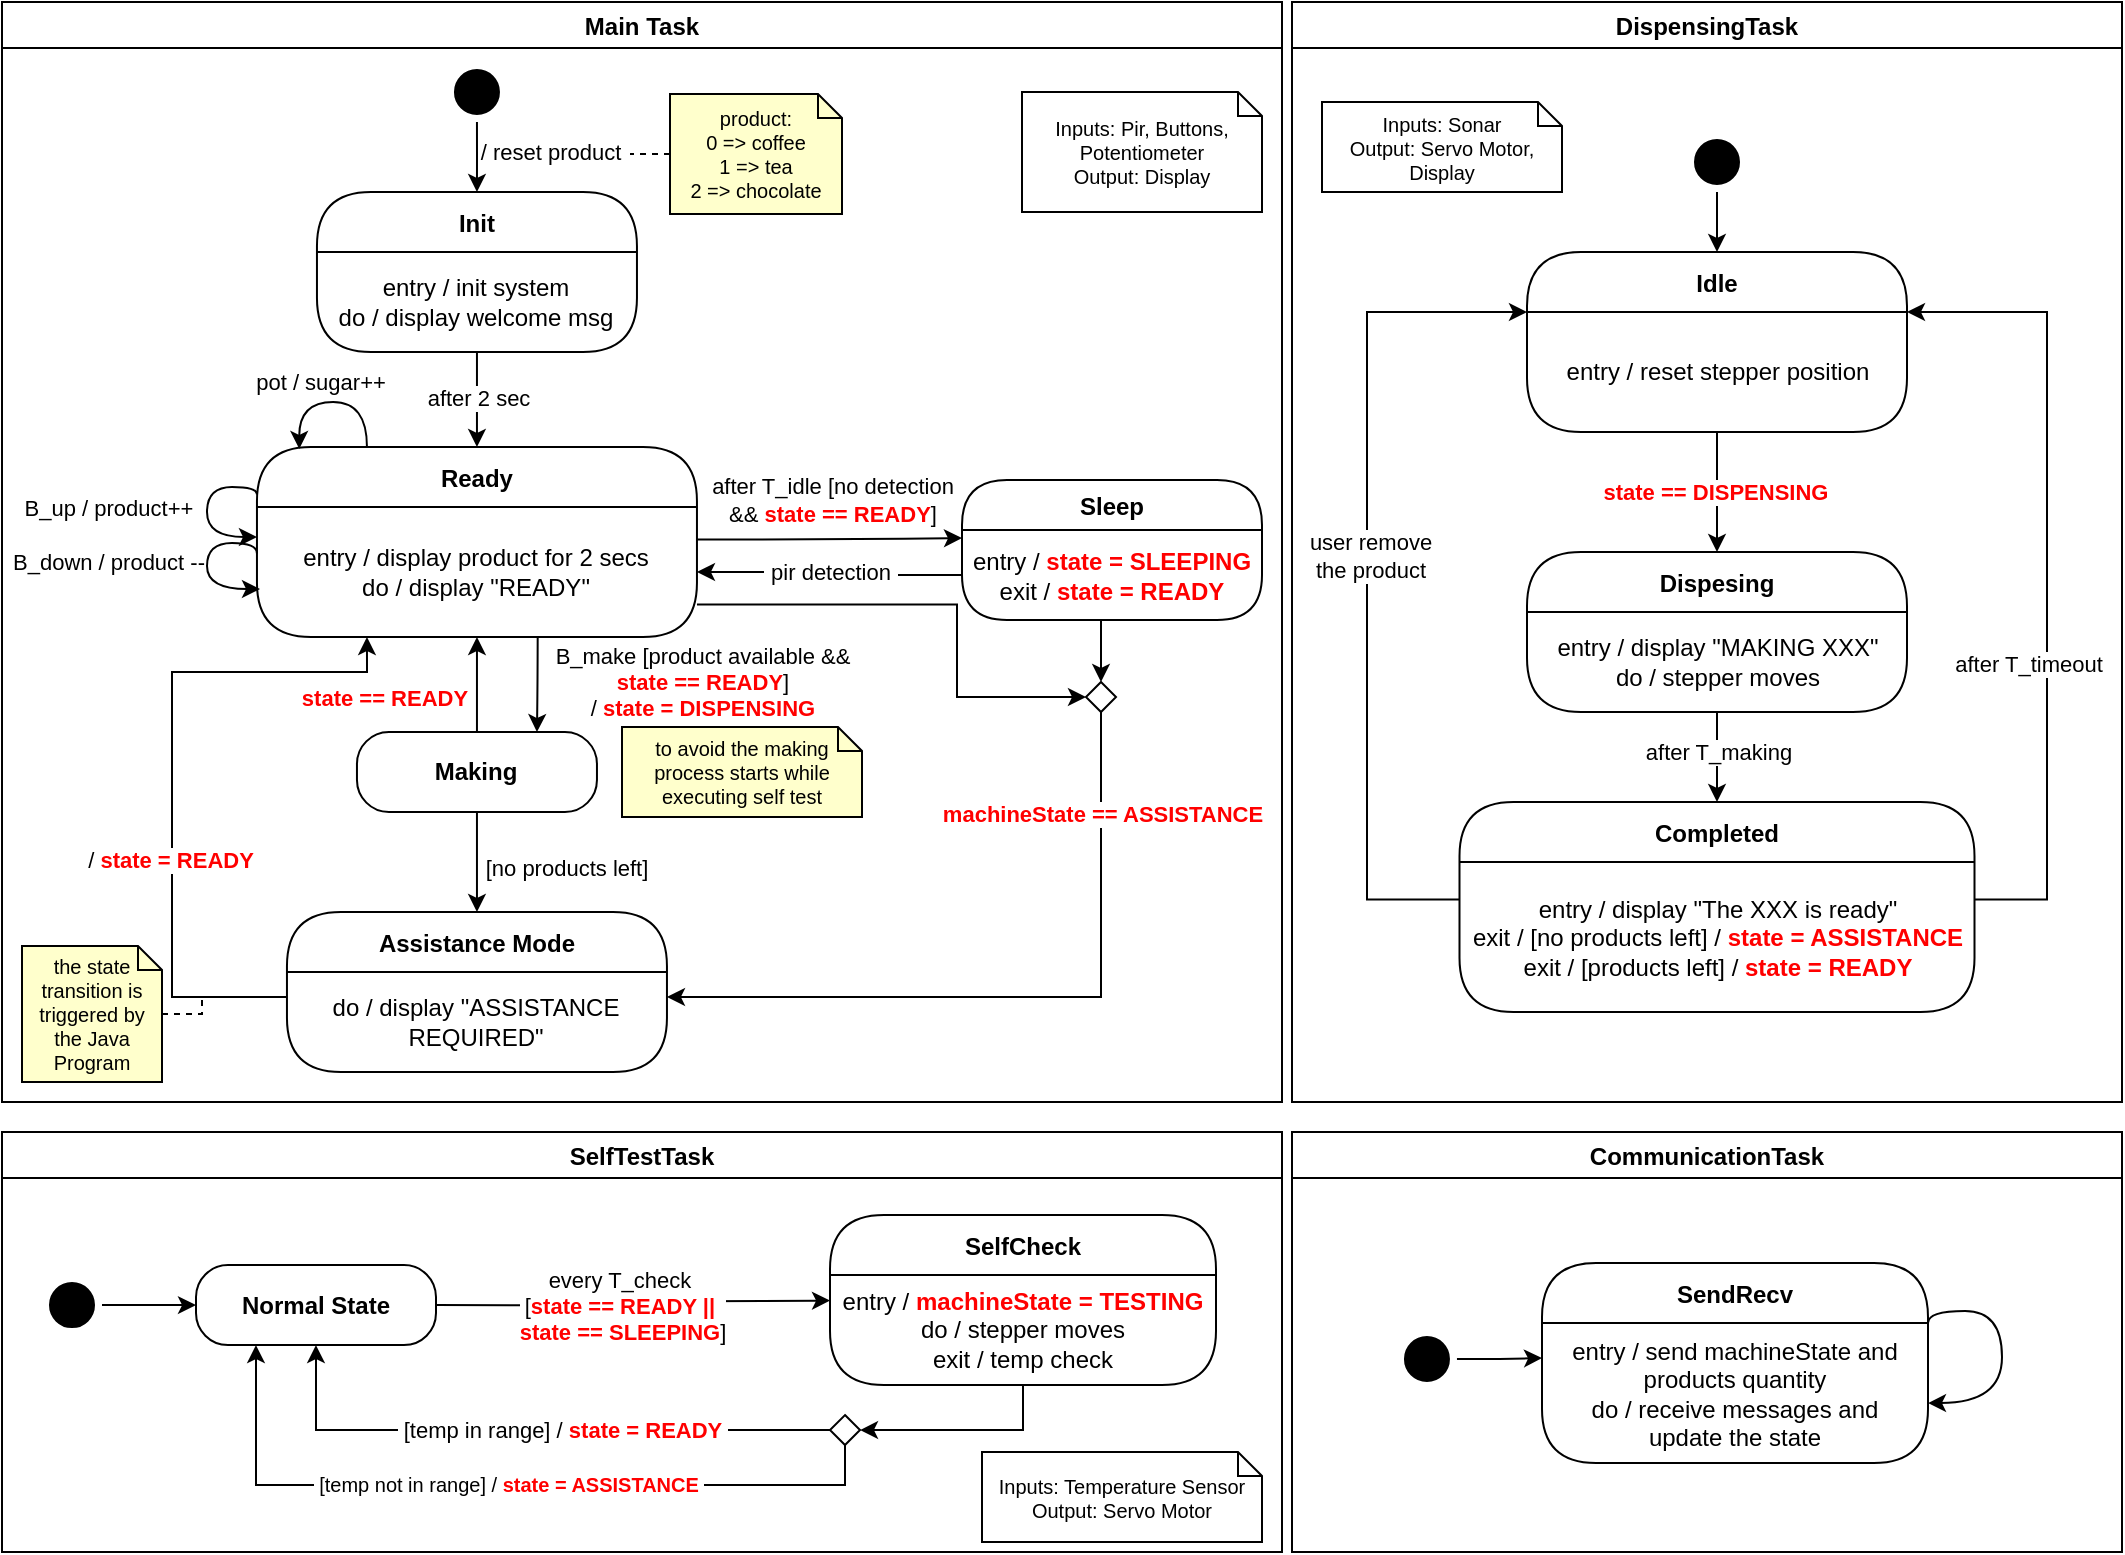 <mxfile version="18.0.1" type="device" pages="4"><diagram name="overview" id="58cdce13-f638-feb5-8d6f-7d28b1aa9fa0"><mxGraphModel dx="1332" dy="896" grid="1" gridSize="10" guides="1" tooltips="1" connect="1" arrows="1" fold="1" page="1" pageScale="1" pageWidth="1100" pageHeight="850" background="none" math="0" shadow="0"><root><mxCell id="0"/><mxCell id="1" parent="0"/><mxCell id="rS2YGM4uDkxt2wn3iHMV-61" value="Main Task" style="swimlane;strokeColor=#000000;" parent="1" vertex="1"><mxGeometry x="30" y="45" width="640" height="550" as="geometry"><mxRectangle x="25" y="55" width="90" height="23" as="alternateBounds"/></mxGeometry></mxCell><mxCell id="rS2YGM4uDkxt2wn3iHMV-216" value="" style="ellipse;html=1;shape=startState;fillColor=#000000;strokeColor=#000000;" parent="rS2YGM4uDkxt2wn3iHMV-61" vertex="1"><mxGeometry x="222.48" y="30" width="30" height="30" as="geometry"/></mxCell><mxCell id="rS2YGM4uDkxt2wn3iHMV-217" value="Init" style="swimlane;fontStyle=1;align=center;verticalAlign=middle;childLayout=stackLayout;horizontal=1;startSize=30;horizontalStack=0;resizeParent=0;resizeLast=1;container=0;collapsible=0;rounded=1;arcSize=30;swimlaneFillColor=#FFFFFF;dropTarget=0;" parent="rS2YGM4uDkxt2wn3iHMV-61" vertex="1"><mxGeometry x="157.48" y="95" width="160" height="80" as="geometry"/></mxCell><mxCell id="rS2YGM4uDkxt2wn3iHMV-218" value="entry / init system&lt;br&gt;do / display welcome msg" style="text;html=1;align=center;verticalAlign=middle;spacingLeft=4;spacingRight=4;whiteSpace=wrap;overflow=hidden;rotatable=0;" parent="rS2YGM4uDkxt2wn3iHMV-217" vertex="1"><mxGeometry y="30" width="160" height="50" as="geometry"/></mxCell><mxCell id="rS2YGM4uDkxt2wn3iHMV-215" value="/ reset product" style="edgeStyle=orthogonalEdgeStyle;rounded=0;orthogonalLoop=1;jettySize=auto;html=1;exitX=0.5;exitY=1;exitDx=0;exitDy=0;entryX=0.5;entryY=0;entryDx=0;entryDy=0;" parent="rS2YGM4uDkxt2wn3iHMV-61" source="rS2YGM4uDkxt2wn3iHMV-216" target="rS2YGM4uDkxt2wn3iHMV-217" edge="1"><mxGeometry x="-0.143" y="37" relative="1" as="geometry"><Array as="points"><mxPoint x="237" y="75"/><mxPoint x="237" y="75"/></Array><mxPoint as="offset"/></mxGeometry></mxCell><mxCell id="rS2YGM4uDkxt2wn3iHMV-219" style="edgeStyle=orthogonalEdgeStyle;rounded=0;orthogonalLoop=1;jettySize=auto;html=1;exitX=0.5;exitY=1;exitDx=0;exitDy=0;" parent="rS2YGM4uDkxt2wn3iHMV-61" source="rS2YGM4uDkxt2wn3iHMV-218" target="rS2YGM4uDkxt2wn3iHMV-232" edge="1"><mxGeometry relative="1" as="geometry"/></mxCell><mxCell id="rS2YGM4uDkxt2wn3iHMV-220" value="after 2 sec" style="edgeLabel;html=1;align=center;verticalAlign=middle;resizable=0;points=[];" parent="rS2YGM4uDkxt2wn3iHMV-219" vertex="1" connectable="0"><mxGeometry x="-0.059" y="-2" relative="1" as="geometry"><mxPoint x="2" as="offset"/></mxGeometry></mxCell><mxCell id="rS2YGM4uDkxt2wn3iHMV-225" value="Assistance Mode" style="swimlane;fontStyle=1;align=center;verticalAlign=middle;childLayout=stackLayout;horizontal=1;startSize=30;horizontalStack=0;resizeParent=0;resizeLast=1;container=0;collapsible=0;rounded=1;arcSize=30;swimlaneFillColor=#FFFFFF;dropTarget=0;" parent="rS2YGM4uDkxt2wn3iHMV-61" vertex="1"><mxGeometry x="142.48" y="455" width="190" height="80" as="geometry"/></mxCell><mxCell id="rS2YGM4uDkxt2wn3iHMV-226" value="do / display &quot;ASSISTANCE REQUIRED&quot;" style="text;html=1;align=center;verticalAlign=middle;spacingLeft=4;spacingRight=4;whiteSpace=wrap;overflow=hidden;rotatable=0;" parent="rS2YGM4uDkxt2wn3iHMV-225" vertex="1"><mxGeometry y="30" width="190" height="50" as="geometry"/></mxCell><mxCell id="rS2YGM4uDkxt2wn3iHMV-227" style="edgeStyle=orthogonalEdgeStyle;rounded=0;orthogonalLoop=1;jettySize=auto;html=1;exitX=0;exitY=0.25;exitDx=0;exitDy=0;entryX=0.25;entryY=1;entryDx=0;entryDy=0;" parent="rS2YGM4uDkxt2wn3iHMV-61" source="rS2YGM4uDkxt2wn3iHMV-226" target="rS2YGM4uDkxt2wn3iHMV-233" edge="1"><mxGeometry relative="1" as="geometry"><mxPoint x="192.48" y="320" as="targetPoint"/><Array as="points"><mxPoint x="85" y="498"/><mxPoint x="85" y="335"/><mxPoint x="183" y="335"/></Array></mxGeometry></mxCell><mxCell id="rS2YGM4uDkxt2wn3iHMV-228" value="/&lt;font color=&quot;#ff0000&quot;&gt;&lt;b&gt;&amp;nbsp;state = READY&lt;/b&gt;&lt;/font&gt;" style="edgeLabel;html=1;align=center;verticalAlign=middle;resizable=0;points=[];fontColor=#000000;" parent="rS2YGM4uDkxt2wn3iHMV-227" vertex="1" connectable="0"><mxGeometry x="-0.246" y="1" relative="1" as="geometry"><mxPoint as="offset"/></mxGeometry></mxCell><mxCell id="rS2YGM4uDkxt2wn3iHMV-229" value="Making" style="rounded=1;whiteSpace=wrap;html=1;arcSize=40;fontStyle=1" parent="rS2YGM4uDkxt2wn3iHMV-61" vertex="1"><mxGeometry x="177.48" y="365" width="120" height="40" as="geometry"/></mxCell><mxCell id="rS2YGM4uDkxt2wn3iHMV-223" style="edgeStyle=orthogonalEdgeStyle;orthogonalLoop=1;jettySize=auto;html=1;entryX=0.5;entryY=0;entryDx=0;entryDy=0;rounded=0;exitX=0.5;exitY=1;exitDx=0;exitDy=0;" parent="rS2YGM4uDkxt2wn3iHMV-61" source="rS2YGM4uDkxt2wn3iHMV-229" target="rS2YGM4uDkxt2wn3iHMV-225" edge="1"><mxGeometry relative="1" as="geometry"><mxPoint x="332.48" y="395" as="sourcePoint"/></mxGeometry></mxCell><mxCell id="rS2YGM4uDkxt2wn3iHMV-224" value="[no products left]" style="edgeLabel;html=1;align=center;verticalAlign=middle;resizable=0;points=[];" parent="rS2YGM4uDkxt2wn3iHMV-223" vertex="1" connectable="0"><mxGeometry x="0.46" y="-1" relative="1" as="geometry"><mxPoint x="45" y="-9" as="offset"/></mxGeometry></mxCell><mxCell id="rS2YGM4uDkxt2wn3iHMV-232" value="Ready" style="swimlane;fontStyle=1;align=center;verticalAlign=middle;childLayout=stackLayout;horizontal=1;startSize=30;horizontalStack=0;resizeParent=0;resizeLast=1;container=0;collapsible=0;rounded=1;arcSize=30;swimlaneFillColor=#FFFFFF;dropTarget=0;" parent="rS2YGM4uDkxt2wn3iHMV-61" vertex="1"><mxGeometry x="127.48" y="222.5" width="220" height="95" as="geometry"/></mxCell><mxCell id="rS2YGM4uDkxt2wn3iHMV-233" value="entry / display product for 2 secs&lt;br&gt;do / display &quot;READY&quot;" style="text;html=1;align=center;verticalAlign=middle;spacingLeft=4;spacingRight=4;whiteSpace=wrap;overflow=hidden;rotatable=0;" parent="rS2YGM4uDkxt2wn3iHMV-232" vertex="1"><mxGeometry y="30" width="220" height="65" as="geometry"/></mxCell><mxCell id="rS2YGM4uDkxt2wn3iHMV-234" style="edgeStyle=orthogonalEdgeStyle;curved=1;orthogonalLoop=1;jettySize=auto;html=1;exitX=0;exitY=0.25;exitDx=0;exitDy=0;" parent="rS2YGM4uDkxt2wn3iHMV-232" source="rS2YGM4uDkxt2wn3iHMV-232" edge="1"><mxGeometry relative="1" as="geometry"><mxPoint y="45" as="targetPoint"/><Array as="points"><mxPoint y="20"/><mxPoint x="-25" y="20"/><mxPoint x="-25" y="45"/></Array></mxGeometry></mxCell><mxCell id="rS2YGM4uDkxt2wn3iHMV-235" value="B_up / product++" style="edgeLabel;html=1;align=center;verticalAlign=middle;resizable=0;points=[];" parent="rS2YGM4uDkxt2wn3iHMV-234" vertex="1" connectable="0"><mxGeometry x="-0.022" y="1" relative="1" as="geometry"><mxPoint x="-51" y="1" as="offset"/></mxGeometry></mxCell><mxCell id="rS2YGM4uDkxt2wn3iHMV-236" style="edgeStyle=orthogonalEdgeStyle;curved=1;orthogonalLoop=1;jettySize=auto;html=1;exitX=0;exitY=0.358;exitDx=0;exitDy=0;entryX=0.007;entryY=0.635;entryDx=0;entryDy=0;entryPerimeter=0;exitPerimeter=0;" parent="rS2YGM4uDkxt2wn3iHMV-232" source="rS2YGM4uDkxt2wn3iHMV-233" target="rS2YGM4uDkxt2wn3iHMV-233" edge="1"><mxGeometry relative="1" as="geometry"><Array as="points"><mxPoint y="48"/><mxPoint x="-25" y="48"/><mxPoint x="-25" y="71"/><mxPoint x="2" y="71"/></Array></mxGeometry></mxCell><mxCell id="rS2YGM4uDkxt2wn3iHMV-237" value="B_down / product --" style="edgeLabel;html=1;align=center;verticalAlign=middle;resizable=0;points=[];" parent="rS2YGM4uDkxt2wn3iHMV-236" vertex="1" connectable="0"><mxGeometry x="0.002" y="1" relative="1" as="geometry"><mxPoint x="-51" as="offset"/></mxGeometry></mxCell><mxCell id="rS2YGM4uDkxt2wn3iHMV-238" style="edgeStyle=orthogonalEdgeStyle;curved=1;orthogonalLoop=1;jettySize=auto;html=1;exitX=0.638;exitY=1.006;exitDx=0;exitDy=0;entryX=0.75;entryY=0;entryDx=0;entryDy=0;exitPerimeter=0;" parent="rS2YGM4uDkxt2wn3iHMV-61" source="rS2YGM4uDkxt2wn3iHMV-233" target="rS2YGM4uDkxt2wn3iHMV-229" edge="1"><mxGeometry relative="1" as="geometry"><mxPoint x="212.48" y="320" as="targetPoint"/></mxGeometry></mxCell><mxCell id="rS2YGM4uDkxt2wn3iHMV-239" value="B_make [product available &amp;amp;&amp;amp; &lt;br&gt;&lt;b&gt;&lt;font color=&quot;#ff0000&quot;&gt;state == READY&lt;/font&gt;&lt;/b&gt;] &lt;br&gt;/ &lt;font color=&quot;#ff0000&quot;&gt;&lt;b&gt;state = DISPENSING&lt;/b&gt;&lt;/font&gt;" style="edgeLabel;html=1;align=center;verticalAlign=middle;resizable=0;points=[];" parent="rS2YGM4uDkxt2wn3iHMV-238" vertex="1" connectable="0"><mxGeometry x="-0.324" relative="1" as="geometry"><mxPoint x="82" y="6" as="offset"/></mxGeometry></mxCell><mxCell id="rS2YGM4uDkxt2wn3iHMV-240" style="edgeStyle=orthogonalEdgeStyle;rounded=0;orthogonalLoop=1;jettySize=auto;html=1;exitX=0.5;exitY=0;exitDx=0;exitDy=0;entryX=0.5;entryY=1;entryDx=0;entryDy=0;" parent="rS2YGM4uDkxt2wn3iHMV-61" source="rS2YGM4uDkxt2wn3iHMV-229" target="rS2YGM4uDkxt2wn3iHMV-233" edge="1"><mxGeometry relative="1" as="geometry"><mxPoint x="187.48" y="265" as="targetPoint"/></mxGeometry></mxCell><mxCell id="rS2YGM4uDkxt2wn3iHMV-241" value="&lt;b&gt;state == READY&lt;/b&gt;" style="edgeLabel;html=1;align=center;verticalAlign=middle;resizable=0;points=[];fontColor=#FF0000;" parent="rS2YGM4uDkxt2wn3iHMV-240" vertex="1" connectable="0"><mxGeometry x="-0.108" relative="1" as="geometry"><mxPoint x="-47" y="4" as="offset"/></mxGeometry></mxCell><mxCell id="rS2YGM4uDkxt2wn3iHMV-242" style="edgeStyle=orthogonalEdgeStyle;orthogonalLoop=1;jettySize=auto;html=1;exitX=0.25;exitY=0;exitDx=0;exitDy=0;entryX=0.096;entryY=0.01;entryDx=0;entryDy=0;entryPerimeter=0;curved=1;" parent="rS2YGM4uDkxt2wn3iHMV-61" source="rS2YGM4uDkxt2wn3iHMV-232" target="rS2YGM4uDkxt2wn3iHMV-232" edge="1"><mxGeometry relative="1" as="geometry"><Array as="points"><mxPoint x="182.48" y="200"/><mxPoint x="148.48" y="200"/></Array></mxGeometry></mxCell><mxCell id="rS2YGM4uDkxt2wn3iHMV-243" value="pot / sugar++" style="edgeLabel;html=1;align=center;verticalAlign=middle;resizable=0;points=[];" parent="rS2YGM4uDkxt2wn3iHMV-242" vertex="1" connectable="0"><mxGeometry x="-0.056" relative="1" as="geometry"><mxPoint x="-9" y="-10" as="offset"/></mxGeometry></mxCell><mxCell id="rS2YGM4uDkxt2wn3iHMV-246" style="edgeStyle=orthogonalEdgeStyle;rounded=0;orthogonalLoop=1;jettySize=auto;html=1;exitX=0;exitY=0.5;exitDx=0;exitDy=0;entryX=1;entryY=0.5;entryDx=0;entryDy=0;" parent="rS2YGM4uDkxt2wn3iHMV-61" source="pylPEJ56YglSPnJbN9Vm-2" target="rS2YGM4uDkxt2wn3iHMV-233" edge="1"><mxGeometry relative="1" as="geometry"><mxPoint x="508.345" y="286.08" as="sourcePoint"/></mxGeometry></mxCell><mxCell id="rS2YGM4uDkxt2wn3iHMV-247" value="&amp;nbsp;pir detection&amp;nbsp;" style="edgeLabel;html=1;align=center;verticalAlign=middle;resizable=0;points=[];" parent="rS2YGM4uDkxt2wn3iHMV-246" vertex="1" connectable="0"><mxGeometry x="0.273" y="-1" relative="1" as="geometry"><mxPoint x="18" y="1" as="offset"/></mxGeometry></mxCell><mxCell id="rS2YGM4uDkxt2wn3iHMV-250" value="" style="rhombus;whiteSpace=wrap;html=1;" parent="rS2YGM4uDkxt2wn3iHMV-61" vertex="1"><mxGeometry x="542" y="340" width="15" height="15" as="geometry"/></mxCell><mxCell id="rS2YGM4uDkxt2wn3iHMV-221" style="edgeStyle=orthogonalEdgeStyle;rounded=0;orthogonalLoop=1;jettySize=auto;html=1;exitX=0.5;exitY=1;exitDx=0;exitDy=0;fontColor=#FF0000;entryX=1;entryY=0.25;entryDx=0;entryDy=0;" parent="rS2YGM4uDkxt2wn3iHMV-61" source="rS2YGM4uDkxt2wn3iHMV-250" target="rS2YGM4uDkxt2wn3iHMV-226" edge="1"><mxGeometry relative="1" as="geometry"><mxPoint x="540.313" y="330.0" as="targetPoint"/><mxPoint x="539.98" y="305" as="sourcePoint"/><Array as="points"><mxPoint x="550" y="355"/><mxPoint x="550" y="497"/></Array></mxGeometry></mxCell><mxCell id="rS2YGM4uDkxt2wn3iHMV-222" value="&lt;b&gt;machineState == ASSISTANCE&lt;/b&gt;" style="edgeLabel;html=1;align=center;verticalAlign=middle;resizable=0;points=[];fontColor=#FF0000;" parent="rS2YGM4uDkxt2wn3iHMV-221" vertex="1" connectable="0"><mxGeometry x="-0.769" y="-1" relative="1" as="geometry"><mxPoint x="1" y="9" as="offset"/></mxGeometry></mxCell><mxCell id="rS2YGM4uDkxt2wn3iHMV-248" style="edgeStyle=orthogonalEdgeStyle;rounded=0;orthogonalLoop=1;jettySize=auto;html=1;exitX=0.5;exitY=1;exitDx=0;exitDy=0;entryX=0.5;entryY=0;entryDx=0;entryDy=0;fontColor=#FF0000;" parent="rS2YGM4uDkxt2wn3iHMV-61" source="pylPEJ56YglSPnJbN9Vm-2" target="rS2YGM4uDkxt2wn3iHMV-250" edge="1"><mxGeometry relative="1" as="geometry"><mxPoint x="544.98" y="290" as="sourcePoint"/></mxGeometry></mxCell><mxCell id="rS2YGM4uDkxt2wn3iHMV-251" style="edgeStyle=orthogonalEdgeStyle;rounded=0;orthogonalLoop=1;jettySize=auto;html=1;exitX=1;exitY=0.75;exitDx=0;exitDy=0;entryX=0;entryY=0.5;entryDx=0;entryDy=0;fontColor=#FF0000;" parent="rS2YGM4uDkxt2wn3iHMV-61" source="rS2YGM4uDkxt2wn3iHMV-233" target="rS2YGM4uDkxt2wn3iHMV-250" edge="1"><mxGeometry relative="1" as="geometry"><Array as="points"><mxPoint x="477.48" y="301"/><mxPoint x="477.48" y="348"/></Array></mxGeometry></mxCell><mxCell id="a3aB_xROuCj9ZQ19x1Ll-8" value="&lt;span style=&quot;text-align: left;&quot;&gt;to avoid the making process starts while executing self test&lt;/span&gt;" style="shape=note;size=12;whiteSpace=wrap;html=1;fontSize=10;fillColor=#FFFFCC;strokeColor=#000000;" parent="rS2YGM4uDkxt2wn3iHMV-61" vertex="1"><mxGeometry x="310" y="362.5" width="120" height="45" as="geometry"/></mxCell><mxCell id="a3aB_xROuCj9ZQ19x1Ll-26" value="&lt;span style=&quot;text-align: left;&quot;&gt;product:&lt;br&gt;0 =&amp;gt; coffee&lt;br&gt;1 =&amp;gt; tea&lt;br&gt;2 =&amp;gt; chocolate&lt;br&gt;&lt;/span&gt;" style="shape=note;size=12;whiteSpace=wrap;html=1;fontSize=10;fillColor=#FFFFCC;strokeColor=#000000;" parent="rS2YGM4uDkxt2wn3iHMV-61" vertex="1"><mxGeometry x="334" y="46" width="86" height="60" as="geometry"/></mxCell><mxCell id="a3aB_xROuCj9ZQ19x1Ll-49" value="&lt;span style=&quot;text-align: left;&quot;&gt;Inputs: Pir, Buttons, Potentiometer&lt;br&gt;Output: Display&lt;br&gt;&lt;/span&gt;" style="shape=note;size=12;whiteSpace=wrap;html=1;fontSize=10;" parent="rS2YGM4uDkxt2wn3iHMV-61" vertex="1"><mxGeometry x="510" y="45" width="120" height="60" as="geometry"/></mxCell><mxCell id="OjqBzrzRaTJNBypwAegw-1" value="&lt;span style=&quot;text-align: left;&quot;&gt;the state transition is triggered by the Java Program&lt;br&gt;&lt;/span&gt;" style="shape=note;size=12;whiteSpace=wrap;html=1;fontSize=10;fillColor=#FFFFCC;strokeColor=#000000;" vertex="1" parent="rS2YGM4uDkxt2wn3iHMV-61"><mxGeometry x="10" y="472" width="70" height="68" as="geometry"/></mxCell><mxCell id="pylPEJ56YglSPnJbN9Vm-1" value="Sleep" style="swimlane;fontStyle=1;align=center;verticalAlign=middle;childLayout=stackLayout;horizontal=1;startSize=25;horizontalStack=0;resizeParent=0;resizeLast=1;container=0;collapsible=0;rounded=1;arcSize=30;swimlaneFillColor=#FFFFFF;dropTarget=0;" vertex="1" parent="rS2YGM4uDkxt2wn3iHMV-61"><mxGeometry x="480" y="239" width="150" height="70" as="geometry"/></mxCell><mxCell id="pylPEJ56YglSPnJbN9Vm-2" value="entry / &lt;b style=&quot;color: rgb(255, 0, 0);&quot;&gt;state = SLEEPING&lt;/b&gt;&lt;br&gt;exit / &lt;b style=&quot;color: rgb(255, 0, 0);&quot;&gt;state = READY&lt;/b&gt;" style="text;html=1;align=center;verticalAlign=middle;spacingLeft=4;spacingRight=4;whiteSpace=wrap;overflow=hidden;rotatable=0;" vertex="1" parent="pylPEJ56YglSPnJbN9Vm-1"><mxGeometry y="25" width="150" height="45" as="geometry"/></mxCell><mxCell id="rS2YGM4uDkxt2wn3iHMV-244" style="edgeStyle=orthogonalEdgeStyle;curved=1;orthogonalLoop=1;jettySize=auto;html=1;exitX=1;exitY=0.25;exitDx=0;exitDy=0;entryX=0;entryY=0.09;entryDx=0;entryDy=0;entryPerimeter=0;" parent="rS2YGM4uDkxt2wn3iHMV-61" source="rS2YGM4uDkxt2wn3iHMV-233" target="pylPEJ56YglSPnJbN9Vm-2" edge="1"><mxGeometry relative="1" as="geometry"><mxPoint x="501.715" y="268.2" as="targetPoint"/></mxGeometry></mxCell><mxCell id="rS2YGM4uDkxt2wn3iHMV-245" value="after T_idle [no detection &lt;br&gt;&amp;amp;&amp;amp; &lt;b&gt;&lt;font color=&quot;#ff0000&quot;&gt;state == READY&lt;/font&gt;&lt;/b&gt;]" style="edgeLabel;html=1;align=center;verticalAlign=middle;resizable=0;points=[];" parent="rS2YGM4uDkxt2wn3iHMV-244" vertex="1" connectable="0"><mxGeometry x="-0.322" y="-1" relative="1" as="geometry"><mxPoint x="22" y="-21" as="offset"/></mxGeometry></mxCell><mxCell id="rS2YGM4uDkxt2wn3iHMV-62" value="DispensingTask" style="swimlane;strokeColor=#000000;" parent="1" vertex="1"><mxGeometry x="675" y="45" width="415" height="550" as="geometry"><mxRectangle x="675" y="55" width="130" height="23" as="alternateBounds"/></mxGeometry></mxCell><mxCell id="rS2YGM4uDkxt2wn3iHMV-254" value="" style="ellipse;html=1;shape=startState;fillColor=#000000;strokeColor=#000000;" parent="rS2YGM4uDkxt2wn3iHMV-62" vertex="1"><mxGeometry x="197.5" y="65" width="30" height="30" as="geometry"/></mxCell><mxCell id="rS2YGM4uDkxt2wn3iHMV-255" value="Dispesing" style="swimlane;fontStyle=1;align=center;verticalAlign=middle;childLayout=stackLayout;horizontal=1;startSize=30;horizontalStack=0;resizeParent=0;resizeLast=1;container=0;collapsible=0;rounded=1;arcSize=30;swimlaneFillColor=#FFFFFF;dropTarget=0;" parent="rS2YGM4uDkxt2wn3iHMV-62" vertex="1"><mxGeometry x="117.5" y="275" width="190" height="80" as="geometry"/></mxCell><mxCell id="rS2YGM4uDkxt2wn3iHMV-256" value="entry / display &quot;MAKING XXX&quot;&lt;br&gt;do / stepper moves" style="text;html=1;align=center;verticalAlign=middle;spacingLeft=4;spacingRight=4;whiteSpace=wrap;overflow=hidden;rotatable=0;" parent="rS2YGM4uDkxt2wn3iHMV-255" vertex="1"><mxGeometry y="30" width="190" height="50" as="geometry"/></mxCell><mxCell id="rS2YGM4uDkxt2wn3iHMV-259" value="&lt;font color=&quot;#000000&quot;&gt;after T_making&lt;/font&gt;" style="edgeStyle=orthogonalEdgeStyle;rounded=0;orthogonalLoop=1;jettySize=auto;html=1;exitX=0.5;exitY=1;exitDx=0;exitDy=0;entryX=0.5;entryY=0;entryDx=0;entryDy=0;fontColor=#FF0000;" parent="rS2YGM4uDkxt2wn3iHMV-62" source="rS2YGM4uDkxt2wn3iHMV-256" target="rS2YGM4uDkxt2wn3iHMV-257" edge="1"><mxGeometry x="-0.111" relative="1" as="geometry"><mxPoint as="offset"/></mxGeometry></mxCell><mxCell id="rS2YGM4uDkxt2wn3iHMV-260" style="edgeStyle=orthogonalEdgeStyle;rounded=0;orthogonalLoop=1;jettySize=auto;html=1;exitX=0;exitY=0.25;exitDx=0;exitDy=0;entryX=0;entryY=0;entryDx=0;entryDy=0;fontColor=#000000;" parent="rS2YGM4uDkxt2wn3iHMV-62" source="rS2YGM4uDkxt2wn3iHMV-258" target="rS2YGM4uDkxt2wn3iHMV-265" edge="1"><mxGeometry relative="1" as="geometry"><mxPoint x="-522.5" y="160" as="targetPoint"/><Array as="points"><mxPoint x="37.5" y="449"/><mxPoint x="37.5" y="155"/></Array></mxGeometry></mxCell><mxCell id="rS2YGM4uDkxt2wn3iHMV-261" value="user remove &lt;br&gt;the product" style="edgeLabel;html=1;align=center;verticalAlign=middle;resizable=0;points=[];fontColor=#000000;" parent="rS2YGM4uDkxt2wn3iHMV-260" vertex="1" connectable="0"><mxGeometry x="-0.234" y="-1" relative="1" as="geometry"><mxPoint y="-57" as="offset"/></mxGeometry></mxCell><mxCell id="rS2YGM4uDkxt2wn3iHMV-262" style="edgeStyle=orthogonalEdgeStyle;rounded=0;orthogonalLoop=1;jettySize=auto;html=1;exitX=1;exitY=0.25;exitDx=0;exitDy=0;entryX=1;entryY=0;entryDx=0;entryDy=0;fontColor=#000000;" parent="rS2YGM4uDkxt2wn3iHMV-62" source="rS2YGM4uDkxt2wn3iHMV-258" target="rS2YGM4uDkxt2wn3iHMV-265" edge="1"><mxGeometry relative="1" as="geometry"><mxPoint x="-402.5" y="160" as="targetPoint"/><Array as="points"><mxPoint x="377.5" y="449"/><mxPoint x="377.5" y="155"/></Array></mxGeometry></mxCell><mxCell id="rS2YGM4uDkxt2wn3iHMV-263" value="after T_timeout" style="edgeLabel;html=1;align=center;verticalAlign=middle;resizable=0;points=[];fontColor=#000000;" parent="rS2YGM4uDkxt2wn3iHMV-262" vertex="1" connectable="0"><mxGeometry x="-0.188" y="1" relative="1" as="geometry"><mxPoint x="-9" y="8" as="offset"/></mxGeometry></mxCell><mxCell id="rS2YGM4uDkxt2wn3iHMV-264" value="Idle" style="swimlane;fontStyle=1;align=center;verticalAlign=middle;childLayout=stackLayout;horizontal=1;startSize=30;horizontalStack=0;resizeParent=0;resizeLast=1;container=0;collapsible=0;rounded=1;arcSize=30;swimlaneFillColor=#FFFFFF;dropTarget=0;" parent="rS2YGM4uDkxt2wn3iHMV-62" vertex="1"><mxGeometry x="117.5" y="125" width="190" height="90" as="geometry"/></mxCell><mxCell id="rS2YGM4uDkxt2wn3iHMV-265" value="entry / reset stepper position" style="text;html=1;align=center;verticalAlign=middle;spacingLeft=4;spacingRight=4;whiteSpace=wrap;overflow=hidden;rotatable=0;" parent="rS2YGM4uDkxt2wn3iHMV-264" vertex="1"><mxGeometry y="30" width="190" height="60" as="geometry"/></mxCell><mxCell id="rS2YGM4uDkxt2wn3iHMV-253" style="edgeStyle=orthogonalEdgeStyle;rounded=0;orthogonalLoop=1;jettySize=auto;html=1;exitX=0.5;exitY=1;exitDx=0;exitDy=0;entryX=0.5;entryY=0;entryDx=0;entryDy=0;" parent="rS2YGM4uDkxt2wn3iHMV-62" source="rS2YGM4uDkxt2wn3iHMV-254" target="rS2YGM4uDkxt2wn3iHMV-264" edge="1"><mxGeometry relative="1" as="geometry"><mxPoint x="-452.5" y="60" as="targetPoint"/></mxGeometry></mxCell><mxCell id="rS2YGM4uDkxt2wn3iHMV-266" value="&lt;b&gt;&lt;font color=&quot;#ff0000&quot;&gt;state == DISPENSING&amp;nbsp;&lt;/font&gt;&lt;/b&gt;" style="edgeStyle=orthogonalEdgeStyle;rounded=0;orthogonalLoop=1;jettySize=auto;html=1;exitX=0.5;exitY=1;exitDx=0;exitDy=0;entryX=0.5;entryY=0;entryDx=0;entryDy=0;" parent="rS2YGM4uDkxt2wn3iHMV-62" source="rS2YGM4uDkxt2wn3iHMV-265" target="rS2YGM4uDkxt2wn3iHMV-255" edge="1"><mxGeometry relative="1" as="geometry"><mxPoint x="-462.5" y="220" as="targetPoint"/><mxPoint x="-462.5" y="180" as="sourcePoint"/><mxPoint as="offset"/></mxGeometry></mxCell><mxCell id="a3aB_xROuCj9ZQ19x1Ll-50" value="&lt;span style=&quot;text-align: left;&quot;&gt;Inputs: Sonar&lt;br&gt;Output: Servo Motor, Display&lt;br&gt;&lt;/span&gt;" style="shape=note;size=12;whiteSpace=wrap;html=1;fontSize=10;" parent="rS2YGM4uDkxt2wn3iHMV-62" vertex="1"><mxGeometry x="15" y="50" width="120" height="45" as="geometry"/></mxCell><mxCell id="rS2YGM4uDkxt2wn3iHMV-257" value="Completed" style="swimlane;fontStyle=1;align=center;verticalAlign=middle;childLayout=stackLayout;horizontal=1;startSize=30;horizontalStack=0;resizeParent=0;resizeLast=1;container=0;collapsible=0;rounded=1;arcSize=30;swimlaneFillColor=#FFFFFF;dropTarget=0;" parent="rS2YGM4uDkxt2wn3iHMV-62" vertex="1"><mxGeometry x="83.75" y="400" width="257.5" height="105" as="geometry"/></mxCell><mxCell id="rS2YGM4uDkxt2wn3iHMV-258" value="entry / display &quot;The XXX is ready&quot;&lt;br&gt;exit / [no products left] / &lt;b&gt;&lt;font color=&quot;#ff0000&quot;&gt;state = ASSISTANCE&lt;/font&gt;&lt;/b&gt;&lt;br&gt;exit / [products left] / &lt;b&gt;&lt;font color=&quot;#ff0000&quot;&gt;state = READY&lt;/font&gt;&lt;/b&gt;" style="text;html=1;align=center;verticalAlign=middle;spacingLeft=4;spacingRight=4;whiteSpace=wrap;overflow=hidden;rotatable=0;" parent="rS2YGM4uDkxt2wn3iHMV-257" vertex="1"><mxGeometry y="30" width="257.5" height="75" as="geometry"/></mxCell><mxCell id="rS2YGM4uDkxt2wn3iHMV-89" value="SelfTestTask" style="swimlane;strokeColor=#000000;" parent="1" vertex="1"><mxGeometry x="30" y="610" width="640" height="210" as="geometry"><mxRectangle x="23" y="620" width="110" height="23" as="alternateBounds"/></mxGeometry></mxCell><mxCell id="rS2YGM4uDkxt2wn3iHMV-272" value="" style="ellipse;html=1;shape=startState;fillColor=#000000;strokeColor=#000000;" parent="rS2YGM4uDkxt2wn3iHMV-89" vertex="1"><mxGeometry x="20" y="71.56" width="30" height="30" as="geometry"/></mxCell><mxCell id="rS2YGM4uDkxt2wn3iHMV-275" value="Normal State" style="rounded=1;whiteSpace=wrap;html=1;arcSize=40;fontStyle=1" parent="rS2YGM4uDkxt2wn3iHMV-89" vertex="1"><mxGeometry x="97" y="66.56" width="120" height="40" as="geometry"/></mxCell><mxCell id="rS2YGM4uDkxt2wn3iHMV-270" style="edgeStyle=orthogonalEdgeStyle;rounded=0;orthogonalLoop=1;jettySize=auto;html=1;exitX=1;exitY=0.5;exitDx=0;exitDy=0;entryX=0;entryY=0.5;entryDx=0;entryDy=0;fontColor=#FF0000;" parent="rS2YGM4uDkxt2wn3iHMV-89" source="rS2YGM4uDkxt2wn3iHMV-272" target="rS2YGM4uDkxt2wn3iHMV-275" edge="1"><mxGeometry relative="1" as="geometry"><mxPoint x="47.0" y="86.56" as="sourcePoint"/></mxGeometry></mxCell><mxCell id="rS2YGM4uDkxt2wn3iHMV-273" style="edgeStyle=orthogonalEdgeStyle;rounded=0;orthogonalLoop=1;jettySize=auto;html=1;exitX=1;exitY=0.5;exitDx=0;exitDy=0;entryX=0;entryY=0.25;entryDx=0;entryDy=0;fontColor=#FF0000;" parent="rS2YGM4uDkxt2wn3iHMV-89" source="rS2YGM4uDkxt2wn3iHMV-275" edge="1"><mxGeometry relative="1" as="geometry"><mxPoint x="414" y="84.28" as="targetPoint"/></mxGeometry></mxCell><mxCell id="rS2YGM4uDkxt2wn3iHMV-274" value="&lt;font color=&quot;#000000&quot;&gt;every T_check&amp;nbsp;&lt;/font&gt;&lt;br&gt;&lt;font color=&quot;#000000&quot;&gt;[&lt;/font&gt;&lt;b style=&quot;&quot;&gt;state == READY ||&amp;nbsp;&lt;br&gt;&lt;/b&gt;&lt;b&gt;state == SLEEPING&lt;/b&gt;&lt;font style=&quot;&quot; color=&quot;#000000&quot;&gt;]&lt;/font&gt;" style="edgeLabel;html=1;align=center;verticalAlign=middle;resizable=0;points=[];fontColor=#FF0000;" parent="rS2YGM4uDkxt2wn3iHMV-273" vertex="1" connectable="0"><mxGeometry x="-0.302" y="3" relative="1" as="geometry"><mxPoint x="23" y="3" as="offset"/></mxGeometry></mxCell><mxCell id="rS2YGM4uDkxt2wn3iHMV-278" value="SelfCheck" style="swimlane;fontStyle=1;align=center;verticalAlign=middle;childLayout=stackLayout;horizontal=1;startSize=30;horizontalStack=0;resizeParent=0;resizeLast=1;container=0;collapsible=0;rounded=1;arcSize=30;swimlaneFillColor=#FFFFFF;dropTarget=0;" parent="rS2YGM4uDkxt2wn3iHMV-89" vertex="1"><mxGeometry x="414" y="41.52" width="193" height="85.04" as="geometry"/></mxCell><mxCell id="rS2YGM4uDkxt2wn3iHMV-279" value="entry / &lt;b&gt;&lt;font color=&quot;#ff0000&quot;&gt;machineState = TESTING&lt;/font&gt;&lt;/b&gt;&lt;br&gt;do / stepper moves&lt;br&gt;exit / temp check" style="text;html=1;align=center;verticalAlign=middle;spacingLeft=4;spacingRight=4;whiteSpace=wrap;overflow=hidden;rotatable=0;" parent="rS2YGM4uDkxt2wn3iHMV-278" vertex="1"><mxGeometry y="30" width="193" height="55.04" as="geometry"/></mxCell><mxCell id="rS2YGM4uDkxt2wn3iHMV-281" value="" style="edgeStyle=orthogonalEdgeStyle;rounded=0;orthogonalLoop=1;jettySize=auto;html=1;exitX=0.5;exitY=1;exitDx=0;exitDy=0;fontColor=#000000;entryX=1;entryY=0.5;entryDx=0;entryDy=0;" parent="rS2YGM4uDkxt2wn3iHMV-89" source="rS2YGM4uDkxt2wn3iHMV-279" target="a3aB_xROuCj9ZQ19x1Ll-17" edge="1"><mxGeometry x="-0.154" y="3" relative="1" as="geometry"><mxPoint x="514" y="201.52" as="targetPoint"/><mxPoint as="offset"/></mxGeometry></mxCell><mxCell id="a3aB_xROuCj9ZQ19x1Ll-18" style="edgeStyle=orthogonalEdgeStyle;rounded=0;orthogonalLoop=1;jettySize=auto;html=1;exitX=0;exitY=0.5;exitDx=0;exitDy=0;entryX=0.5;entryY=1;entryDx=0;entryDy=0;fontSize=10;fontColor=#FF0000;endArrow=classic;endFill=1;" parent="rS2YGM4uDkxt2wn3iHMV-89" source="a3aB_xROuCj9ZQ19x1Ll-17" target="rS2YGM4uDkxt2wn3iHMV-275" edge="1"><mxGeometry relative="1" as="geometry"/></mxCell><mxCell id="a3aB_xROuCj9ZQ19x1Ll-21" value="&lt;span style=&quot;font-size: 11px;&quot;&gt;&lt;font color=&quot;#000000&quot;&gt;&amp;nbsp;[temp in range] /&lt;/font&gt;&lt;b style=&quot;&quot;&gt;&lt;font color=&quot;#000000&quot;&gt;&amp;nbsp;&lt;/font&gt;state = READY&amp;nbsp;&lt;/b&gt;&lt;/span&gt;" style="edgeLabel;html=1;align=center;verticalAlign=middle;resizable=0;points=[];fontSize=10;fontColor=#FF0000;" parent="a3aB_xROuCj9ZQ19x1Ll-18" vertex="1" connectable="0"><mxGeometry x="-0.349" y="1" relative="1" as="geometry"><mxPoint x="-37" y="-1" as="offset"/></mxGeometry></mxCell><mxCell id="a3aB_xROuCj9ZQ19x1Ll-20" style="edgeStyle=orthogonalEdgeStyle;rounded=0;orthogonalLoop=1;jettySize=auto;html=1;exitX=0.5;exitY=1;exitDx=0;exitDy=0;entryX=0.25;entryY=1;entryDx=0;entryDy=0;fontSize=10;fontColor=#FF0000;endArrow=classic;endFill=1;" parent="rS2YGM4uDkxt2wn3iHMV-89" source="a3aB_xROuCj9ZQ19x1Ll-17" target="rS2YGM4uDkxt2wn3iHMV-275" edge="1"><mxGeometry relative="1" as="geometry"/></mxCell><mxCell id="a3aB_xROuCj9ZQ19x1Ll-24" value="&lt;font color=&quot;#000000&quot;&gt;&amp;nbsp;[temp not in range]&lt;/font&gt; &lt;font color=&quot;#000000&quot;&gt;/&lt;/font&gt; &lt;b&gt;state = ASSISTANCE&amp;nbsp;&lt;/b&gt;" style="edgeLabel;html=1;align=center;verticalAlign=middle;resizable=0;points=[];fontSize=10;fontColor=#FF0000;" parent="a3aB_xROuCj9ZQ19x1Ll-20" vertex="1" connectable="0"><mxGeometry x="-0.014" y="1" relative="1" as="geometry"><mxPoint x="1" y="-2" as="offset"/></mxGeometry></mxCell><mxCell id="a3aB_xROuCj9ZQ19x1Ll-17" value="" style="rhombus;whiteSpace=wrap;html=1;" parent="rS2YGM4uDkxt2wn3iHMV-89" vertex="1"><mxGeometry x="414" y="141.52" width="15" height="15" as="geometry"/></mxCell><mxCell id="a3aB_xROuCj9ZQ19x1Ll-51" value="&lt;span style=&quot;text-align: left;&quot;&gt;Inputs: Temperature Sensor&lt;br&gt;Output: Servo Motor&lt;br&gt;&lt;/span&gt;" style="shape=note;size=12;whiteSpace=wrap;html=1;fontSize=10;" parent="rS2YGM4uDkxt2wn3iHMV-89" vertex="1"><mxGeometry x="490" y="160" width="140" height="45" as="geometry"/></mxCell><mxCell id="a3aB_xROuCj9ZQ19x1Ll-25" style="edgeStyle=orthogonalEdgeStyle;rounded=0;orthogonalLoop=1;jettySize=auto;html=1;exitX=0;exitY=0.5;exitDx=0;exitDy=0;exitPerimeter=0;fontSize=10;fontColor=#000000;endArrow=none;endFill=0;dashed=1;" parent="1" source="a3aB_xROuCj9ZQ19x1Ll-26" edge="1"><mxGeometry relative="1" as="geometry"><mxPoint x="344" y="121" as="targetPoint"/><mxPoint x="364" y="121" as="sourcePoint"/></mxGeometry></mxCell><mxCell id="a3aB_xROuCj9ZQ19x1Ll-27" value="CommunicationTask" style="swimlane;strokeColor=#000000;" parent="1" vertex="1"><mxGeometry x="675" y="610" width="415" height="210" as="geometry"><mxRectangle x="23" y="620" width="110" height="23" as="alternateBounds"/></mxGeometry></mxCell><mxCell id="a3aB_xROuCj9ZQ19x1Ll-28" value="" style="ellipse;html=1;shape=startState;fillColor=#000000;strokeColor=#000000;" parent="a3aB_xROuCj9ZQ19x1Ll-27" vertex="1"><mxGeometry x="52.48" y="98.52" width="30" height="30" as="geometry"/></mxCell><mxCell id="a3aB_xROuCj9ZQ19x1Ll-31" style="edgeStyle=orthogonalEdgeStyle;rounded=0;orthogonalLoop=1;jettySize=auto;html=1;exitX=1;exitY=0.5;exitDx=0;exitDy=0;entryX=0;entryY=0.25;entryDx=0;entryDy=0;fontColor=#FF0000;" parent="a3aB_xROuCj9ZQ19x1Ll-27" source="a3aB_xROuCj9ZQ19x1Ll-28" target="a3aB_xROuCj9ZQ19x1Ll-34" edge="1"><mxGeometry relative="1" as="geometry"><mxPoint x="361.48" y="110.24" as="targetPoint"/><mxPoint x="164.48" y="112.52" as="sourcePoint"/></mxGeometry></mxCell><mxCell id="a3aB_xROuCj9ZQ19x1Ll-33" value="SendRecv" style="swimlane;fontStyle=1;align=center;verticalAlign=middle;childLayout=stackLayout;horizontal=1;startSize=30;horizontalStack=0;resizeParent=0;resizeLast=1;container=0;collapsible=0;rounded=1;arcSize=30;swimlaneFillColor=#FFFFFF;dropTarget=0;" parent="a3aB_xROuCj9ZQ19x1Ll-27" vertex="1"><mxGeometry x="125.0" y="65.52" width="193" height="100" as="geometry"/></mxCell><mxCell id="a3aB_xROuCj9ZQ19x1Ll-34" value="entry / send machineState and products quantity&lt;br&gt;do / receive messages and update the state" style="text;html=1;align=center;verticalAlign=middle;spacingLeft=4;spacingRight=4;whiteSpace=wrap;overflow=hidden;rotatable=0;" parent="a3aB_xROuCj9ZQ19x1Ll-33" vertex="1"><mxGeometry y="30" width="193" height="70" as="geometry"/></mxCell><mxCell id="a3aB_xROuCj9ZQ19x1Ll-44" style="edgeStyle=orthogonalEdgeStyle;curved=1;orthogonalLoop=1;jettySize=auto;html=1;exitX=1;exitY=0.25;exitDx=0;exitDy=0;entryX=1;entryY=0.5;entryDx=0;entryDy=0;" parent="a3aB_xROuCj9ZQ19x1Ll-33" edge="1"><mxGeometry relative="1" as="geometry"><mxPoint x="193" y="70" as="targetPoint"/><Array as="points"><mxPoint x="193" y="24"/><mxPoint x="230" y="24"/><mxPoint x="230" y="70"/></Array><mxPoint x="193" y="30" as="sourcePoint"/></mxGeometry></mxCell><mxCell id="OjqBzrzRaTJNBypwAegw-2" style="edgeStyle=orthogonalEdgeStyle;rounded=0;orthogonalLoop=1;jettySize=auto;html=1;endArrow=none;endFill=0;dashed=1;" edge="1" parent="1" source="OjqBzrzRaTJNBypwAegw-1"><mxGeometry relative="1" as="geometry"><mxPoint x="130" y="542" as="targetPoint"/></mxGeometry></mxCell></root></mxGraphModel></diagram><diagram id="eV7ZU5VoeU4Tb0laby0s" name="main-task"><mxGraphModel dx="984" dy="663" grid="1" gridSize="10" guides="1" tooltips="1" connect="1" arrows="1" fold="1" page="1" pageScale="1" pageWidth="1169" pageHeight="827" math="0" shadow="0"><root><mxCell id="0"/><mxCell id="1" parent="0"/><mxCell id="rCQuKho99SGmYJtmx6Me-1" style="edgeStyle=orthogonalEdgeStyle;rounded=0;orthogonalLoop=1;jettySize=auto;html=1;exitX=1;exitY=0.5;exitDx=0;exitDy=0;entryX=0;entryY=0.5;entryDx=0;entryDy=0;endArrow=classic;endFill=1;" edge="1" parent="1" target="f5vs691pb0PlXSbP1dtz-5"><mxGeometry relative="1" as="geometry"><mxPoint x="900.0" y="375" as="sourcePoint"/></mxGeometry></mxCell><mxCell id="f5vs691pb0PlXSbP1dtz-1" style="edgeStyle=orthogonalEdgeStyle;rounded=0;orthogonalLoop=1;jettySize=auto;html=1;entryX=0;entryY=0.5;entryDx=0;entryDy=0;endArrow=classic;endFill=1;" edge="1" parent="1" source="Eb26kOHAeVwBM42QLEVl-1"><mxGeometry relative="1" as="geometry"><mxPoint x="260" y="375" as="targetPoint"/></mxGeometry></mxCell><mxCell id="Eb26kOHAeVwBM42QLEVl-1" value="BUTTONS" style="text;html=1;align=center;verticalAlign=middle;whiteSpace=wrap;rounded=0;strokeColor=default;" vertex="1" parent="1"><mxGeometry x="130" y="360" width="70" height="30" as="geometry"/></mxCell><mxCell id="f5vs691pb0PlXSbP1dtz-2" style="edgeStyle=orthogonalEdgeStyle;rounded=0;orthogonalLoop=1;jettySize=auto;html=1;endArrow=classic;endFill=1;" edge="1" parent="1" source="Eb26kOHAeVwBM42QLEVl-2"><mxGeometry relative="1" as="geometry"><mxPoint x="260" y="414" as="targetPoint"/></mxGeometry></mxCell><mxCell id="Eb26kOHAeVwBM42QLEVl-2" value="POTENTIOMETER" style="text;html=1;strokeColor=default;fillColor=none;align=center;verticalAlign=middle;whiteSpace=wrap;rounded=0;" vertex="1" parent="1"><mxGeometry x="110" y="399" width="110" height="30" as="geometry"/></mxCell><mxCell id="f5vs691pb0PlXSbP1dtz-4" style="edgeStyle=orthogonalEdgeStyle;rounded=0;orthogonalLoop=1;jettySize=auto;html=1;exitX=1;exitY=0.5;exitDx=0;exitDy=0;endArrow=classic;endFill=1;" edge="1" parent="1" source="f5vs691pb0PlXSbP1dtz-3"><mxGeometry relative="1" as="geometry"><mxPoint x="260" y="334.909" as="targetPoint"/></mxGeometry></mxCell><mxCell id="f5vs691pb0PlXSbP1dtz-3" value="PIR" style="text;html=1;strokeColor=default;fillColor=none;align=center;verticalAlign=middle;whiteSpace=wrap;rounded=0;" vertex="1" parent="1"><mxGeometry x="140" y="320" width="50" height="30" as="geometry"/></mxCell><mxCell id="f5vs691pb0PlXSbP1dtz-5" value="DISPLAY" style="text;html=1;strokeColor=default;fillColor=none;align=center;verticalAlign=middle;whiteSpace=wrap;rounded=0;" vertex="1" parent="1"><mxGeometry x="920" y="360" width="60" height="30" as="geometry"/></mxCell><mxCell id="-aOS-uo05-AYOvAFEHCx-1" value="Main Task" style="swimlane;strokeColor=#000000;" vertex="1" parent="1"><mxGeometry x="259" y="100" width="640" height="550" as="geometry"><mxRectangle x="25" y="55" width="90" height="23" as="alternateBounds"/></mxGeometry></mxCell><mxCell id="-aOS-uo05-AYOvAFEHCx-2" value="" style="ellipse;html=1;shape=startState;fillColor=#000000;strokeColor=#000000;" vertex="1" parent="-aOS-uo05-AYOvAFEHCx-1"><mxGeometry x="222.48" y="30" width="30" height="30" as="geometry"/></mxCell><mxCell id="-aOS-uo05-AYOvAFEHCx-3" value="Init" style="swimlane;fontStyle=1;align=center;verticalAlign=middle;childLayout=stackLayout;horizontal=1;startSize=30;horizontalStack=0;resizeParent=0;resizeLast=1;container=0;collapsible=0;rounded=1;arcSize=30;swimlaneFillColor=#FFFFFF;dropTarget=0;" vertex="1" parent="-aOS-uo05-AYOvAFEHCx-1"><mxGeometry x="157.48" y="95" width="160" height="80" as="geometry"/></mxCell><mxCell id="-aOS-uo05-AYOvAFEHCx-4" value="entry / init system&lt;br&gt;do / display welcome msg" style="text;html=1;align=center;verticalAlign=middle;spacingLeft=4;spacingRight=4;whiteSpace=wrap;overflow=hidden;rotatable=0;" vertex="1" parent="-aOS-uo05-AYOvAFEHCx-3"><mxGeometry y="30" width="160" height="50" as="geometry"/></mxCell><mxCell id="-aOS-uo05-AYOvAFEHCx-5" value="/ reset product" style="edgeStyle=orthogonalEdgeStyle;rounded=0;orthogonalLoop=1;jettySize=auto;html=1;exitX=0.5;exitY=1;exitDx=0;exitDy=0;entryX=0.5;entryY=0;entryDx=0;entryDy=0;" edge="1" parent="-aOS-uo05-AYOvAFEHCx-1" source="-aOS-uo05-AYOvAFEHCx-2" target="-aOS-uo05-AYOvAFEHCx-3"><mxGeometry x="-0.143" y="37" relative="1" as="geometry"><Array as="points"><mxPoint x="237" y="75"/><mxPoint x="237" y="75"/></Array><mxPoint as="offset"/></mxGeometry></mxCell><mxCell id="-aOS-uo05-AYOvAFEHCx-6" style="edgeStyle=orthogonalEdgeStyle;rounded=0;orthogonalLoop=1;jettySize=auto;html=1;exitX=0.5;exitY=1;exitDx=0;exitDy=0;" edge="1" parent="-aOS-uo05-AYOvAFEHCx-1" source="-aOS-uo05-AYOvAFEHCx-4" target="-aOS-uo05-AYOvAFEHCx-15"><mxGeometry relative="1" as="geometry"/></mxCell><mxCell id="-aOS-uo05-AYOvAFEHCx-7" value="after 2 sec" style="edgeLabel;html=1;align=center;verticalAlign=middle;resizable=0;points=[];" vertex="1" connectable="0" parent="-aOS-uo05-AYOvAFEHCx-6"><mxGeometry x="-0.059" y="-2" relative="1" as="geometry"><mxPoint x="2" as="offset"/></mxGeometry></mxCell><mxCell id="-aOS-uo05-AYOvAFEHCx-8" value="Assistance Mode" style="swimlane;fontStyle=1;align=center;verticalAlign=middle;childLayout=stackLayout;horizontal=1;startSize=30;horizontalStack=0;resizeParent=0;resizeLast=1;container=0;collapsible=0;rounded=1;arcSize=30;swimlaneFillColor=#FFFFFF;dropTarget=0;" vertex="1" parent="-aOS-uo05-AYOvAFEHCx-1"><mxGeometry x="142.48" y="455" width="190" height="80" as="geometry"/></mxCell><mxCell id="-aOS-uo05-AYOvAFEHCx-9" value="do / display &quot;ASSISTANCE REQUIRED&quot;" style="text;html=1;align=center;verticalAlign=middle;spacingLeft=4;spacingRight=4;whiteSpace=wrap;overflow=hidden;rotatable=0;" vertex="1" parent="-aOS-uo05-AYOvAFEHCx-8"><mxGeometry y="30" width="190" height="50" as="geometry"/></mxCell><mxCell id="-aOS-uo05-AYOvAFEHCx-10" style="edgeStyle=orthogonalEdgeStyle;rounded=0;orthogonalLoop=1;jettySize=auto;html=1;exitX=0;exitY=0.25;exitDx=0;exitDy=0;entryX=0.25;entryY=1;entryDx=0;entryDy=0;" edge="1" parent="-aOS-uo05-AYOvAFEHCx-1" source="-aOS-uo05-AYOvAFEHCx-9" target="-aOS-uo05-AYOvAFEHCx-16"><mxGeometry relative="1" as="geometry"><mxPoint x="192.48" y="320" as="targetPoint"/><Array as="points"><mxPoint x="85" y="498"/><mxPoint x="85" y="335"/><mxPoint x="183" y="335"/></Array></mxGeometry></mxCell><mxCell id="-aOS-uo05-AYOvAFEHCx-11" value="/&lt;font color=&quot;#ff0000&quot;&gt;&lt;b&gt;&amp;nbsp;state = READY&lt;/b&gt;&lt;/font&gt;" style="edgeLabel;html=1;align=center;verticalAlign=middle;resizable=0;points=[];fontColor=#000000;" vertex="1" connectable="0" parent="-aOS-uo05-AYOvAFEHCx-10"><mxGeometry x="-0.246" y="1" relative="1" as="geometry"><mxPoint as="offset"/></mxGeometry></mxCell><mxCell id="-aOS-uo05-AYOvAFEHCx-12" value="Making" style="rounded=1;whiteSpace=wrap;html=1;arcSize=40;fontStyle=1" vertex="1" parent="-aOS-uo05-AYOvAFEHCx-1"><mxGeometry x="177.48" y="365" width="120" height="40" as="geometry"/></mxCell><mxCell id="-aOS-uo05-AYOvAFEHCx-13" style="edgeStyle=orthogonalEdgeStyle;orthogonalLoop=1;jettySize=auto;html=1;entryX=0.5;entryY=0;entryDx=0;entryDy=0;rounded=0;exitX=0.5;exitY=1;exitDx=0;exitDy=0;" edge="1" parent="-aOS-uo05-AYOvAFEHCx-1" source="-aOS-uo05-AYOvAFEHCx-12" target="-aOS-uo05-AYOvAFEHCx-8"><mxGeometry relative="1" as="geometry"><mxPoint x="332.48" y="395" as="sourcePoint"/></mxGeometry></mxCell><mxCell id="-aOS-uo05-AYOvAFEHCx-14" value="[no products left]" style="edgeLabel;html=1;align=center;verticalAlign=middle;resizable=0;points=[];" vertex="1" connectable="0" parent="-aOS-uo05-AYOvAFEHCx-13"><mxGeometry x="0.46" y="-1" relative="1" as="geometry"><mxPoint x="45" y="-9" as="offset"/></mxGeometry></mxCell><mxCell id="-aOS-uo05-AYOvAFEHCx-15" value="Ready" style="swimlane;fontStyle=1;align=center;verticalAlign=middle;childLayout=stackLayout;horizontal=1;startSize=30;horizontalStack=0;resizeParent=0;resizeLast=1;container=0;collapsible=0;rounded=1;arcSize=30;swimlaneFillColor=#FFFFFF;dropTarget=0;" vertex="1" parent="-aOS-uo05-AYOvAFEHCx-1"><mxGeometry x="127.48" y="222.5" width="220" height="95" as="geometry"/></mxCell><mxCell id="-aOS-uo05-AYOvAFEHCx-16" value="entry / display product for 2 secs&lt;br&gt;do / display &quot;READY&quot;" style="text;html=1;align=center;verticalAlign=middle;spacingLeft=4;spacingRight=4;whiteSpace=wrap;overflow=hidden;rotatable=0;" vertex="1" parent="-aOS-uo05-AYOvAFEHCx-15"><mxGeometry y="30" width="220" height="65" as="geometry"/></mxCell><mxCell id="-aOS-uo05-AYOvAFEHCx-17" style="edgeStyle=orthogonalEdgeStyle;curved=1;orthogonalLoop=1;jettySize=auto;html=1;exitX=0;exitY=0.25;exitDx=0;exitDy=0;" edge="1" parent="-aOS-uo05-AYOvAFEHCx-15" source="-aOS-uo05-AYOvAFEHCx-15"><mxGeometry relative="1" as="geometry"><mxPoint y="45" as="targetPoint"/><Array as="points"><mxPoint y="20"/><mxPoint x="-25" y="20"/><mxPoint x="-25" y="45"/></Array></mxGeometry></mxCell><mxCell id="-aOS-uo05-AYOvAFEHCx-18" value="B_up / product++" style="edgeLabel;html=1;align=center;verticalAlign=middle;resizable=0;points=[];" vertex="1" connectable="0" parent="-aOS-uo05-AYOvAFEHCx-17"><mxGeometry x="-0.022" y="1" relative="1" as="geometry"><mxPoint x="-51" y="1" as="offset"/></mxGeometry></mxCell><mxCell id="-aOS-uo05-AYOvAFEHCx-19" style="edgeStyle=orthogonalEdgeStyle;curved=1;orthogonalLoop=1;jettySize=auto;html=1;exitX=0;exitY=0.358;exitDx=0;exitDy=0;entryX=0.007;entryY=0.635;entryDx=0;entryDy=0;entryPerimeter=0;exitPerimeter=0;" edge="1" parent="-aOS-uo05-AYOvAFEHCx-15" source="-aOS-uo05-AYOvAFEHCx-16" target="-aOS-uo05-AYOvAFEHCx-16"><mxGeometry relative="1" as="geometry"><Array as="points"><mxPoint y="48"/><mxPoint x="-25" y="48"/><mxPoint x="-25" y="71"/><mxPoint x="2" y="71"/></Array></mxGeometry></mxCell><mxCell id="-aOS-uo05-AYOvAFEHCx-20" value="B_down / product --" style="edgeLabel;html=1;align=center;verticalAlign=middle;resizable=0;points=[];" vertex="1" connectable="0" parent="-aOS-uo05-AYOvAFEHCx-19"><mxGeometry x="0.002" y="1" relative="1" as="geometry"><mxPoint x="-51" as="offset"/></mxGeometry></mxCell><mxCell id="-aOS-uo05-AYOvAFEHCx-21" style="edgeStyle=orthogonalEdgeStyle;curved=1;orthogonalLoop=1;jettySize=auto;html=1;exitX=0.638;exitY=1.006;exitDx=0;exitDy=0;entryX=0.75;entryY=0;entryDx=0;entryDy=0;exitPerimeter=0;" edge="1" parent="-aOS-uo05-AYOvAFEHCx-1" source="-aOS-uo05-AYOvAFEHCx-16" target="-aOS-uo05-AYOvAFEHCx-12"><mxGeometry relative="1" as="geometry"><mxPoint x="212.48" y="320" as="targetPoint"/></mxGeometry></mxCell><mxCell id="-aOS-uo05-AYOvAFEHCx-22" value="B_make [product available &amp;amp;&amp;amp; &lt;br&gt;&lt;b&gt;&lt;font color=&quot;#ff0000&quot;&gt;state == READY&lt;/font&gt;&lt;/b&gt;] &lt;br&gt;/ &lt;font color=&quot;#ff0000&quot;&gt;&lt;b&gt;state = DISPENSING&lt;/b&gt;&lt;/font&gt;" style="edgeLabel;html=1;align=center;verticalAlign=middle;resizable=0;points=[];" vertex="1" connectable="0" parent="-aOS-uo05-AYOvAFEHCx-21"><mxGeometry x="-0.324" relative="1" as="geometry"><mxPoint x="82" y="6" as="offset"/></mxGeometry></mxCell><mxCell id="-aOS-uo05-AYOvAFEHCx-23" style="edgeStyle=orthogonalEdgeStyle;rounded=0;orthogonalLoop=1;jettySize=auto;html=1;exitX=0.5;exitY=0;exitDx=0;exitDy=0;entryX=0.5;entryY=1;entryDx=0;entryDy=0;" edge="1" parent="-aOS-uo05-AYOvAFEHCx-1" source="-aOS-uo05-AYOvAFEHCx-12" target="-aOS-uo05-AYOvAFEHCx-16"><mxGeometry relative="1" as="geometry"><mxPoint x="187.48" y="265" as="targetPoint"/></mxGeometry></mxCell><mxCell id="-aOS-uo05-AYOvAFEHCx-24" value="&lt;b&gt;state == READY&lt;/b&gt;" style="edgeLabel;html=1;align=center;verticalAlign=middle;resizable=0;points=[];fontColor=#FF0000;" vertex="1" connectable="0" parent="-aOS-uo05-AYOvAFEHCx-23"><mxGeometry x="-0.108" relative="1" as="geometry"><mxPoint x="-47" y="4" as="offset"/></mxGeometry></mxCell><mxCell id="-aOS-uo05-AYOvAFEHCx-25" style="edgeStyle=orthogonalEdgeStyle;orthogonalLoop=1;jettySize=auto;html=1;exitX=0.25;exitY=0;exitDx=0;exitDy=0;entryX=0.096;entryY=0.01;entryDx=0;entryDy=0;entryPerimeter=0;curved=1;" edge="1" parent="-aOS-uo05-AYOvAFEHCx-1" source="-aOS-uo05-AYOvAFEHCx-15" target="-aOS-uo05-AYOvAFEHCx-15"><mxGeometry relative="1" as="geometry"><Array as="points"><mxPoint x="182.48" y="200"/><mxPoint x="148.48" y="200"/></Array></mxGeometry></mxCell><mxCell id="-aOS-uo05-AYOvAFEHCx-26" value="pot / sugar++" style="edgeLabel;html=1;align=center;verticalAlign=middle;resizable=0;points=[];" vertex="1" connectable="0" parent="-aOS-uo05-AYOvAFEHCx-25"><mxGeometry x="-0.056" relative="1" as="geometry"><mxPoint x="-9" y="-10" as="offset"/></mxGeometry></mxCell><mxCell id="-aOS-uo05-AYOvAFEHCx-27" style="edgeStyle=orthogonalEdgeStyle;rounded=0;orthogonalLoop=1;jettySize=auto;html=1;exitX=0;exitY=0.5;exitDx=0;exitDy=0;entryX=1;entryY=0.5;entryDx=0;entryDy=0;" edge="1" parent="-aOS-uo05-AYOvAFEHCx-1" source="-aOS-uo05-AYOvAFEHCx-39" target="-aOS-uo05-AYOvAFEHCx-16"><mxGeometry relative="1" as="geometry"><mxPoint x="508.345" y="286.08" as="sourcePoint"/></mxGeometry></mxCell><mxCell id="-aOS-uo05-AYOvAFEHCx-28" value="&amp;nbsp;pir detection&amp;nbsp;" style="edgeLabel;html=1;align=center;verticalAlign=middle;resizable=0;points=[];" vertex="1" connectable="0" parent="-aOS-uo05-AYOvAFEHCx-27"><mxGeometry x="0.273" y="-1" relative="1" as="geometry"><mxPoint x="18" y="1" as="offset"/></mxGeometry></mxCell><mxCell id="-aOS-uo05-AYOvAFEHCx-29" value="" style="rhombus;whiteSpace=wrap;html=1;" vertex="1" parent="-aOS-uo05-AYOvAFEHCx-1"><mxGeometry x="542" y="340" width="15" height="15" as="geometry"/></mxCell><mxCell id="-aOS-uo05-AYOvAFEHCx-30" style="edgeStyle=orthogonalEdgeStyle;rounded=0;orthogonalLoop=1;jettySize=auto;html=1;exitX=0.5;exitY=1;exitDx=0;exitDy=0;fontColor=#FF0000;entryX=1;entryY=0.25;entryDx=0;entryDy=0;" edge="1" parent="-aOS-uo05-AYOvAFEHCx-1" source="-aOS-uo05-AYOvAFEHCx-29" target="-aOS-uo05-AYOvAFEHCx-9"><mxGeometry relative="1" as="geometry"><mxPoint x="540.313" y="330.0" as="targetPoint"/><mxPoint x="539.98" y="305" as="sourcePoint"/><Array as="points"><mxPoint x="550" y="355"/><mxPoint x="550" y="497"/></Array></mxGeometry></mxCell><mxCell id="-aOS-uo05-AYOvAFEHCx-31" value="&lt;b&gt;machineState == ASSISTANCE&lt;/b&gt;" style="edgeLabel;html=1;align=center;verticalAlign=middle;resizable=0;points=[];fontColor=#FF0000;" vertex="1" connectable="0" parent="-aOS-uo05-AYOvAFEHCx-30"><mxGeometry x="-0.769" y="-1" relative="1" as="geometry"><mxPoint x="1" y="9" as="offset"/></mxGeometry></mxCell><mxCell id="-aOS-uo05-AYOvAFEHCx-32" style="edgeStyle=orthogonalEdgeStyle;rounded=0;orthogonalLoop=1;jettySize=auto;html=1;exitX=0.5;exitY=1;exitDx=0;exitDy=0;entryX=0.5;entryY=0;entryDx=0;entryDy=0;fontColor=#FF0000;" edge="1" parent="-aOS-uo05-AYOvAFEHCx-1" source="-aOS-uo05-AYOvAFEHCx-39" target="-aOS-uo05-AYOvAFEHCx-29"><mxGeometry relative="1" as="geometry"><mxPoint x="544.98" y="290" as="sourcePoint"/></mxGeometry></mxCell><mxCell id="-aOS-uo05-AYOvAFEHCx-33" style="edgeStyle=orthogonalEdgeStyle;rounded=0;orthogonalLoop=1;jettySize=auto;html=1;exitX=1;exitY=0.75;exitDx=0;exitDy=0;entryX=0;entryY=0.5;entryDx=0;entryDy=0;fontColor=#FF0000;" edge="1" parent="-aOS-uo05-AYOvAFEHCx-1" source="-aOS-uo05-AYOvAFEHCx-16" target="-aOS-uo05-AYOvAFEHCx-29"><mxGeometry relative="1" as="geometry"><Array as="points"><mxPoint x="477.48" y="301"/><mxPoint x="477.48" y="348"/></Array></mxGeometry></mxCell><mxCell id="-aOS-uo05-AYOvAFEHCx-34" value="&lt;span style=&quot;text-align: left;&quot;&gt;to avoid the making process starts while executing self test&lt;/span&gt;" style="shape=note;size=12;whiteSpace=wrap;html=1;fontSize=10;fillColor=#FFFFCC;strokeColor=#000000;" vertex="1" parent="-aOS-uo05-AYOvAFEHCx-1"><mxGeometry x="310" y="362.5" width="120" height="45" as="geometry"/></mxCell><mxCell id="-aOS-uo05-AYOvAFEHCx-35" value="&lt;span style=&quot;text-align: left;&quot;&gt;product:&lt;br&gt;0 =&amp;gt; coffee&lt;br&gt;1 =&amp;gt; tea&lt;br&gt;2 =&amp;gt; chocolate&lt;br&gt;&lt;/span&gt;" style="shape=note;size=12;whiteSpace=wrap;html=1;fontSize=10;fillColor=#FFFFCC;strokeColor=#000000;" vertex="1" parent="-aOS-uo05-AYOvAFEHCx-1"><mxGeometry x="334" y="46" width="86" height="60" as="geometry"/></mxCell><mxCell id="-aOS-uo05-AYOvAFEHCx-36" value="&lt;span style=&quot;text-align: left;&quot;&gt;Inputs: Pir, Buttons, Potentiometer&lt;br&gt;Output: Display&lt;br&gt;&lt;/span&gt;" style="shape=note;size=12;whiteSpace=wrap;html=1;fontSize=10;" vertex="1" parent="-aOS-uo05-AYOvAFEHCx-1"><mxGeometry x="510" y="45" width="120" height="60" as="geometry"/></mxCell><mxCell id="-aOS-uo05-AYOvAFEHCx-37" value="&lt;span style=&quot;text-align: left;&quot;&gt;the state transition is triggered by the Java Program&lt;br&gt;&lt;/span&gt;" style="shape=note;size=12;whiteSpace=wrap;html=1;fontSize=10;fillColor=#FFFFCC;strokeColor=#000000;" vertex="1" parent="-aOS-uo05-AYOvAFEHCx-1"><mxGeometry x="10" y="472" width="70" height="68" as="geometry"/></mxCell><mxCell id="-aOS-uo05-AYOvAFEHCx-38" value="Sleep" style="swimlane;fontStyle=1;align=center;verticalAlign=middle;childLayout=stackLayout;horizontal=1;startSize=25;horizontalStack=0;resizeParent=0;resizeLast=1;container=0;collapsible=0;rounded=1;arcSize=30;swimlaneFillColor=#FFFFFF;dropTarget=0;" vertex="1" parent="-aOS-uo05-AYOvAFEHCx-1"><mxGeometry x="480" y="239" width="150" height="70" as="geometry"/></mxCell><mxCell id="-aOS-uo05-AYOvAFEHCx-39" value="entry / &lt;b style=&quot;color: rgb(255, 0, 0);&quot;&gt;state = SLEEPING&lt;/b&gt;&lt;br&gt;exit / &lt;b style=&quot;color: rgb(255, 0, 0);&quot;&gt;state = READY&lt;/b&gt;" style="text;html=1;align=center;verticalAlign=middle;spacingLeft=4;spacingRight=4;whiteSpace=wrap;overflow=hidden;rotatable=0;" vertex="1" parent="-aOS-uo05-AYOvAFEHCx-38"><mxGeometry y="25" width="150" height="45" as="geometry"/></mxCell><mxCell id="-aOS-uo05-AYOvAFEHCx-40" style="edgeStyle=orthogonalEdgeStyle;curved=1;orthogonalLoop=1;jettySize=auto;html=1;exitX=1;exitY=0.25;exitDx=0;exitDy=0;entryX=0;entryY=0.09;entryDx=0;entryDy=0;entryPerimeter=0;" edge="1" parent="-aOS-uo05-AYOvAFEHCx-1" source="-aOS-uo05-AYOvAFEHCx-16" target="-aOS-uo05-AYOvAFEHCx-39"><mxGeometry relative="1" as="geometry"><mxPoint x="501.715" y="268.2" as="targetPoint"/></mxGeometry></mxCell><mxCell id="-aOS-uo05-AYOvAFEHCx-41" value="after T_idle [no detection &lt;br&gt;&amp;amp;&amp;amp; &lt;b&gt;&lt;font color=&quot;#ff0000&quot;&gt;state == READY&lt;/font&gt;&lt;/b&gt;]" style="edgeLabel;html=1;align=center;verticalAlign=middle;resizable=0;points=[];" vertex="1" connectable="0" parent="-aOS-uo05-AYOvAFEHCx-40"><mxGeometry x="-0.322" y="-1" relative="1" as="geometry"><mxPoint x="22" y="-21" as="offset"/></mxGeometry></mxCell></root></mxGraphModel></diagram><diagram id="6kXzKiiDv2c4_vd0rd6C" name="dispensing-task"><mxGraphModel dx="906" dy="610" grid="1" gridSize="10" guides="1" tooltips="1" connect="1" arrows="1" fold="1" page="1" pageScale="1" pageWidth="1169" pageHeight="827" math="0" shadow="0"><root><mxCell id="0"/><mxCell id="1" parent="0"/><mxCell id="SAZK8vx-QZlKVuwFC-JR-1" style="edgeStyle=orthogonalEdgeStyle;rounded=0;orthogonalLoop=1;jettySize=auto;html=1;exitX=1;exitY=0.5;exitDx=0;exitDy=0;entryX=0;entryY=0.5;entryDx=0;entryDy=0;fontColor=#000000;endArrow=classic;endFill=1;" edge="1" parent="1" source="ta6dUJQtzbvTej5AcmrT-1" target="t5c8lgzyzHOoc3UVvVIQ-2"><mxGeometry relative="1" as="geometry"/></mxCell><mxCell id="KiNu0otH44Ft0wApgAzh-2" style="edgeStyle=orthogonalEdgeStyle;rounded=0;orthogonalLoop=1;jettySize=auto;html=1;exitX=1;exitY=0.5;exitDx=0;exitDy=0;entryX=0;entryY=0.5;entryDx=0;entryDy=0;fontColor=#000000;endArrow=classic;endFill=1;" edge="1" parent="1" source="ta6dUJQtzbvTej5AcmrT-1" target="KiNu0otH44Ft0wApgAzh-1"><mxGeometry relative="1" as="geometry"><Array as="points"><mxPoint x="735" y="395"/></Array></mxGeometry></mxCell><mxCell id="ta6dUJQtzbvTej5AcmrT-1" value="DispensingTask" style="swimlane;strokeColor=#000000;" vertex="1" parent="1"><mxGeometry x="320" y="100" width="415" height="490" as="geometry"><mxRectangle x="675" y="55" width="130" height="23" as="alternateBounds"/></mxGeometry></mxCell><mxCell id="ta6dUJQtzbvTej5AcmrT-2" value="" style="ellipse;html=1;shape=startState;fillColor=#000000;strokeColor=#000000;" vertex="1" parent="ta6dUJQtzbvTej5AcmrT-1"><mxGeometry x="197.5" y="30" width="30" height="30" as="geometry"/></mxCell><mxCell id="ta6dUJQtzbvTej5AcmrT-3" value="Dispesing" style="swimlane;fontStyle=1;align=center;verticalAlign=middle;childLayout=stackLayout;horizontal=1;startSize=30;horizontalStack=0;resizeParent=0;resizeLast=1;container=0;collapsible=0;rounded=1;arcSize=30;swimlaneFillColor=#FFFFFF;dropTarget=0;" vertex="1" parent="ta6dUJQtzbvTej5AcmrT-1"><mxGeometry x="117.5" y="240" width="190" height="80" as="geometry"/></mxCell><mxCell id="ta6dUJQtzbvTej5AcmrT-4" value="entry / display &quot;MAKING XXX&quot;&lt;br&gt;do / stepper moves" style="text;html=1;align=center;verticalAlign=middle;spacingLeft=4;spacingRight=4;whiteSpace=wrap;overflow=hidden;rotatable=0;" vertex="1" parent="ta6dUJQtzbvTej5AcmrT-3"><mxGeometry y="30" width="190" height="50" as="geometry"/></mxCell><mxCell id="ta6dUJQtzbvTej5AcmrT-5" value="&lt;font color=&quot;#000000&quot;&gt;after T_making&lt;/font&gt;" style="edgeStyle=orthogonalEdgeStyle;rounded=0;orthogonalLoop=1;jettySize=auto;html=1;exitX=0.5;exitY=1;exitDx=0;exitDy=0;entryX=0.5;entryY=0;entryDx=0;entryDy=0;fontColor=#FF0000;" edge="1" parent="ta6dUJQtzbvTej5AcmrT-1" source="ta6dUJQtzbvTej5AcmrT-4" target="ta6dUJQtzbvTej5AcmrT-15"><mxGeometry x="-0.111" relative="1" as="geometry"><mxPoint as="offset"/></mxGeometry></mxCell><mxCell id="ta6dUJQtzbvTej5AcmrT-6" style="edgeStyle=orthogonalEdgeStyle;rounded=0;orthogonalLoop=1;jettySize=auto;html=1;exitX=0;exitY=0.25;exitDx=0;exitDy=0;entryX=0;entryY=0;entryDx=0;entryDy=0;fontColor=#000000;" edge="1" parent="ta6dUJQtzbvTej5AcmrT-1" source="ta6dUJQtzbvTej5AcmrT-16" target="ta6dUJQtzbvTej5AcmrT-11"><mxGeometry relative="1" as="geometry"><mxPoint x="-522.5" y="125" as="targetPoint"/><Array as="points"><mxPoint x="37.5" y="414"/><mxPoint x="37.5" y="120"/></Array></mxGeometry></mxCell><mxCell id="ta6dUJQtzbvTej5AcmrT-7" value="user remove &lt;br&gt;the product" style="edgeLabel;html=1;align=center;verticalAlign=middle;resizable=0;points=[];fontColor=#000000;" vertex="1" connectable="0" parent="ta6dUJQtzbvTej5AcmrT-6"><mxGeometry x="-0.234" y="-1" relative="1" as="geometry"><mxPoint y="-57" as="offset"/></mxGeometry></mxCell><mxCell id="ta6dUJQtzbvTej5AcmrT-8" style="edgeStyle=orthogonalEdgeStyle;rounded=0;orthogonalLoop=1;jettySize=auto;html=1;exitX=1;exitY=0.25;exitDx=0;exitDy=0;entryX=1;entryY=0;entryDx=0;entryDy=0;fontColor=#000000;" edge="1" parent="ta6dUJQtzbvTej5AcmrT-1" source="ta6dUJQtzbvTej5AcmrT-16" target="ta6dUJQtzbvTej5AcmrT-11"><mxGeometry relative="1" as="geometry"><mxPoint x="-402.5" y="125" as="targetPoint"/><Array as="points"><mxPoint x="377.5" y="414"/><mxPoint x="377.5" y="120"/></Array></mxGeometry></mxCell><mxCell id="ta6dUJQtzbvTej5AcmrT-9" value="after T_timeout" style="edgeLabel;html=1;align=center;verticalAlign=middle;resizable=0;points=[];fontColor=#000000;" vertex="1" connectable="0" parent="ta6dUJQtzbvTej5AcmrT-8"><mxGeometry x="-0.188" y="1" relative="1" as="geometry"><mxPoint x="-9" y="8" as="offset"/></mxGeometry></mxCell><mxCell id="ta6dUJQtzbvTej5AcmrT-10" value="Idle" style="swimlane;fontStyle=1;align=center;verticalAlign=middle;childLayout=stackLayout;horizontal=1;startSize=30;horizontalStack=0;resizeParent=0;resizeLast=1;container=0;collapsible=0;rounded=1;arcSize=30;swimlaneFillColor=#FFFFFF;dropTarget=0;" vertex="1" parent="ta6dUJQtzbvTej5AcmrT-1"><mxGeometry x="117.5" y="90" width="190" height="90" as="geometry"/></mxCell><mxCell id="ta6dUJQtzbvTej5AcmrT-11" value="entry / reset stepper position" style="text;html=1;align=center;verticalAlign=middle;spacingLeft=4;spacingRight=4;whiteSpace=wrap;overflow=hidden;rotatable=0;" vertex="1" parent="ta6dUJQtzbvTej5AcmrT-10"><mxGeometry y="30" width="190" height="60" as="geometry"/></mxCell><mxCell id="ta6dUJQtzbvTej5AcmrT-12" style="edgeStyle=orthogonalEdgeStyle;rounded=0;orthogonalLoop=1;jettySize=auto;html=1;exitX=0.5;exitY=1;exitDx=0;exitDy=0;entryX=0.5;entryY=0;entryDx=0;entryDy=0;" edge="1" parent="ta6dUJQtzbvTej5AcmrT-1" source="ta6dUJQtzbvTej5AcmrT-2" target="ta6dUJQtzbvTej5AcmrT-10"><mxGeometry relative="1" as="geometry"><mxPoint x="-452.5" y="25" as="targetPoint"/></mxGeometry></mxCell><mxCell id="ta6dUJQtzbvTej5AcmrT-13" value="&lt;b&gt;&lt;font color=&quot;#ff0000&quot;&gt;state == DISPENSING&amp;nbsp;&lt;/font&gt;&lt;/b&gt;" style="edgeStyle=orthogonalEdgeStyle;rounded=0;orthogonalLoop=1;jettySize=auto;html=1;exitX=0.5;exitY=1;exitDx=0;exitDy=0;entryX=0.5;entryY=0;entryDx=0;entryDy=0;" edge="1" parent="ta6dUJQtzbvTej5AcmrT-1" source="ta6dUJQtzbvTej5AcmrT-11" target="ta6dUJQtzbvTej5AcmrT-3"><mxGeometry relative="1" as="geometry"><mxPoint x="-462.5" y="185" as="targetPoint"/><mxPoint x="-462.5" y="145" as="sourcePoint"/><mxPoint as="offset"/></mxGeometry></mxCell><mxCell id="ta6dUJQtzbvTej5AcmrT-15" value="Completed" style="swimlane;fontStyle=1;align=center;verticalAlign=middle;childLayout=stackLayout;horizontal=1;startSize=30;horizontalStack=0;resizeParent=0;resizeLast=1;container=0;collapsible=0;rounded=1;arcSize=30;swimlaneFillColor=#FFFFFF;dropTarget=0;" vertex="1" parent="ta6dUJQtzbvTej5AcmrT-1"><mxGeometry x="83.75" y="365" width="257.5" height="105" as="geometry"/></mxCell><mxCell id="ta6dUJQtzbvTej5AcmrT-16" value="entry / display &quot;The XXX is ready&quot;&lt;br&gt;exit / [no products left] / &lt;b&gt;&lt;font color=&quot;#ff0000&quot;&gt;state = ASSISTANCE&lt;/font&gt;&lt;/b&gt;&lt;br&gt;exit / [products left] / &lt;b&gt;&lt;font color=&quot;#ff0000&quot;&gt;state = READY&lt;/font&gt;&lt;/b&gt;" style="text;html=1;align=center;verticalAlign=middle;spacingLeft=4;spacingRight=4;whiteSpace=wrap;overflow=hidden;rotatable=0;" vertex="1" parent="ta6dUJQtzbvTej5AcmrT-15"><mxGeometry y="30" width="257.5" height="75" as="geometry"/></mxCell><mxCell id="t5c8lgzyzHOoc3UVvVIQ-2" value="SERVO MOTOR" style="text;html=1;align=center;verticalAlign=middle;whiteSpace=wrap;rounded=0;strokeColor=default;" vertex="1" parent="1"><mxGeometry x="770" y="330" width="70" height="30" as="geometry"/></mxCell><mxCell id="t5c8lgzyzHOoc3UVvVIQ-5" style="edgeStyle=orthogonalEdgeStyle;rounded=0;orthogonalLoop=1;jettySize=auto;html=1;exitX=1;exitY=0.5;exitDx=0;exitDy=0;endArrow=classic;endFill=1;" edge="1" parent="1" source="t5c8lgzyzHOoc3UVvVIQ-6"><mxGeometry relative="1" as="geometry"><mxPoint x="320" y="350" as="targetPoint"/></mxGeometry></mxCell><mxCell id="t5c8lgzyzHOoc3UVvVIQ-6" value="SONAR" style="text;html=1;strokeColor=default;fillColor=none;align=center;verticalAlign=middle;whiteSpace=wrap;rounded=0;" vertex="1" parent="1"><mxGeometry x="220" y="335" width="50" height="30" as="geometry"/></mxCell><mxCell id="KiNu0otH44Ft0wApgAzh-1" value="DISPLAY" style="text;html=1;align=center;verticalAlign=middle;whiteSpace=wrap;rounded=0;strokeColor=default;" vertex="1" parent="1"><mxGeometry x="770" y="380" width="70" height="30" as="geometry"/></mxCell></root></mxGraphModel></diagram><diagram id="sVtp_L6Ig0Qedz-MDhEI" name="self-test-task"><mxGraphModel dx="1132" dy="762" grid="1" gridSize="10" guides="1" tooltips="1" connect="1" arrows="1" fold="1" page="1" pageScale="1" pageWidth="1169" pageHeight="827" math="0" shadow="0"><root><mxCell id="0"/><mxCell id="1" parent="0"/><mxCell id="OElyMfDCUWEDo7tFnwcW-1" value="SelfTestTask" style="swimlane;strokeColor=#000000;" vertex="1" parent="1"><mxGeometry x="270" y="300" width="600" height="210" as="geometry"><mxRectangle x="23" y="620" width="110" height="23" as="alternateBounds"/></mxGeometry></mxCell><mxCell id="OElyMfDCUWEDo7tFnwcW-2" value="" style="ellipse;html=1;shape=startState;fillColor=#000000;strokeColor=#000000;" vertex="1" parent="OElyMfDCUWEDo7tFnwcW-1"><mxGeometry x="6.5" y="76.04" width="30" height="30" as="geometry"/></mxCell><mxCell id="OElyMfDCUWEDo7tFnwcW-3" value="Normal State" style="rounded=1;whiteSpace=wrap;html=1;arcSize=40;fontStyle=1" vertex="1" parent="OElyMfDCUWEDo7tFnwcW-1"><mxGeometry x="83.5" y="71.04" width="120" height="40" as="geometry"/></mxCell><mxCell id="OElyMfDCUWEDo7tFnwcW-4" style="edgeStyle=orthogonalEdgeStyle;rounded=0;orthogonalLoop=1;jettySize=auto;html=1;exitX=1;exitY=0.5;exitDx=0;exitDy=0;entryX=0;entryY=0.5;entryDx=0;entryDy=0;fontColor=#FF0000;" edge="1" parent="OElyMfDCUWEDo7tFnwcW-1" source="OElyMfDCUWEDo7tFnwcW-2" target="OElyMfDCUWEDo7tFnwcW-3"><mxGeometry relative="1" as="geometry"><mxPoint x="33.5" y="91.04" as="sourcePoint"/></mxGeometry></mxCell><mxCell id="OElyMfDCUWEDo7tFnwcW-5" style="edgeStyle=orthogonalEdgeStyle;rounded=0;orthogonalLoop=1;jettySize=auto;html=1;exitX=1;exitY=0.5;exitDx=0;exitDy=0;entryX=0;entryY=0.25;entryDx=0;entryDy=0;fontColor=#FF0000;" edge="1" parent="OElyMfDCUWEDo7tFnwcW-1" source="OElyMfDCUWEDo7tFnwcW-3"><mxGeometry relative="1" as="geometry"><mxPoint x="400.5" y="88.76" as="targetPoint"/></mxGeometry></mxCell><mxCell id="OElyMfDCUWEDo7tFnwcW-6" value="&lt;font color=&quot;#000000&quot;&gt;every T_check&amp;nbsp;&lt;/font&gt;&lt;br&gt;&lt;font color=&quot;#000000&quot;&gt;[&lt;/font&gt;&lt;b style=&quot;&quot;&gt;state == READY ||&amp;nbsp;&lt;br&gt;&lt;/b&gt;&lt;b&gt;state == SLEEPING&lt;/b&gt;&lt;font style=&quot;&quot; color=&quot;#000000&quot;&gt;]&lt;/font&gt;" style="edgeLabel;html=1;align=center;verticalAlign=middle;resizable=0;points=[];fontColor=#FF0000;" vertex="1" connectable="0" parent="OElyMfDCUWEDo7tFnwcW-5"><mxGeometry x="-0.302" y="3" relative="1" as="geometry"><mxPoint x="23" y="3" as="offset"/></mxGeometry></mxCell><mxCell id="OElyMfDCUWEDo7tFnwcW-7" value="SelfCheck" style="swimlane;fontStyle=1;align=center;verticalAlign=middle;childLayout=stackLayout;horizontal=1;startSize=30;horizontalStack=0;resizeParent=0;resizeLast=1;container=0;collapsible=0;rounded=1;arcSize=30;swimlaneFillColor=#FFFFFF;dropTarget=0;" vertex="1" parent="OElyMfDCUWEDo7tFnwcW-1"><mxGeometry x="400.5" y="46" width="193" height="85.04" as="geometry"/></mxCell><mxCell id="OElyMfDCUWEDo7tFnwcW-8" value="entry / &lt;b&gt;&lt;font color=&quot;#ff0000&quot;&gt;machineState = TESTING&lt;/font&gt;&lt;/b&gt;&lt;br&gt;do / stepper moves&lt;br&gt;exit / temp check" style="text;html=1;align=center;verticalAlign=middle;spacingLeft=4;spacingRight=4;whiteSpace=wrap;overflow=hidden;rotatable=0;" vertex="1" parent="OElyMfDCUWEDo7tFnwcW-7"><mxGeometry y="30" width="193" height="55.04" as="geometry"/></mxCell><mxCell id="OElyMfDCUWEDo7tFnwcW-9" value="" style="edgeStyle=orthogonalEdgeStyle;rounded=0;orthogonalLoop=1;jettySize=auto;html=1;exitX=0.5;exitY=1;exitDx=0;exitDy=0;fontColor=#000000;entryX=1;entryY=0.5;entryDx=0;entryDy=0;" edge="1" parent="OElyMfDCUWEDo7tFnwcW-1" source="OElyMfDCUWEDo7tFnwcW-8" target="OElyMfDCUWEDo7tFnwcW-14"><mxGeometry x="-0.154" y="3" relative="1" as="geometry"><mxPoint x="500.5" y="206" as="targetPoint"/><mxPoint as="offset"/></mxGeometry></mxCell><mxCell id="OElyMfDCUWEDo7tFnwcW-10" style="edgeStyle=orthogonalEdgeStyle;rounded=0;orthogonalLoop=1;jettySize=auto;html=1;exitX=0;exitY=0.5;exitDx=0;exitDy=0;entryX=0.5;entryY=1;entryDx=0;entryDy=0;fontSize=10;fontColor=#FF0000;endArrow=classic;endFill=1;" edge="1" parent="OElyMfDCUWEDo7tFnwcW-1" source="OElyMfDCUWEDo7tFnwcW-14" target="OElyMfDCUWEDo7tFnwcW-3"><mxGeometry relative="1" as="geometry"/></mxCell><mxCell id="OElyMfDCUWEDo7tFnwcW-11" value="&lt;span style=&quot;font-size: 11px;&quot;&gt;&lt;font color=&quot;#000000&quot;&gt;&amp;nbsp;[temp in range] /&lt;/font&gt;&lt;b style=&quot;&quot;&gt;&lt;font color=&quot;#000000&quot;&gt;&amp;nbsp;&lt;/font&gt;state = READY&amp;nbsp;&lt;/b&gt;&lt;/span&gt;" style="edgeLabel;html=1;align=center;verticalAlign=middle;resizable=0;points=[];fontSize=10;fontColor=#FF0000;" vertex="1" connectable="0" parent="OElyMfDCUWEDo7tFnwcW-10"><mxGeometry x="-0.349" y="1" relative="1" as="geometry"><mxPoint x="-37" y="-1" as="offset"/></mxGeometry></mxCell><mxCell id="OElyMfDCUWEDo7tFnwcW-12" style="edgeStyle=orthogonalEdgeStyle;rounded=0;orthogonalLoop=1;jettySize=auto;html=1;exitX=0.5;exitY=1;exitDx=0;exitDy=0;entryX=0.25;entryY=1;entryDx=0;entryDy=0;fontSize=10;fontColor=#FF0000;endArrow=classic;endFill=1;" edge="1" parent="OElyMfDCUWEDo7tFnwcW-1" source="OElyMfDCUWEDo7tFnwcW-14" target="OElyMfDCUWEDo7tFnwcW-3"><mxGeometry relative="1" as="geometry"/></mxCell><mxCell id="OElyMfDCUWEDo7tFnwcW-13" value="&lt;font color=&quot;#000000&quot;&gt;&amp;nbsp;[temp not in range]&lt;/font&gt; &lt;font color=&quot;#000000&quot;&gt;/&lt;/font&gt; &lt;b&gt;state = ASSISTANCE&amp;nbsp;&lt;/b&gt;" style="edgeLabel;html=1;align=center;verticalAlign=middle;resizable=0;points=[];fontSize=10;fontColor=#FF0000;" vertex="1" connectable="0" parent="OElyMfDCUWEDo7tFnwcW-12"><mxGeometry x="-0.014" y="1" relative="1" as="geometry"><mxPoint x="1" y="-2" as="offset"/></mxGeometry></mxCell><mxCell id="OElyMfDCUWEDo7tFnwcW-14" value="" style="rhombus;whiteSpace=wrap;html=1;" vertex="1" parent="OElyMfDCUWEDo7tFnwcW-1"><mxGeometry x="400.5" y="146.0" width="15" height="15" as="geometry"/></mxCell><mxCell id="kNntfe8XxACmrSKppHTd-1" style="edgeStyle=orthogonalEdgeStyle;rounded=0;orthogonalLoop=1;jettySize=auto;html=1;exitX=1;exitY=0.5;exitDx=0;exitDy=0;entryX=0;entryY=0.5;entryDx=0;entryDy=0;fontColor=#000000;endArrow=classic;endFill=1;" edge="1" parent="1" target="kNntfe8XxACmrSKppHTd-2"><mxGeometry relative="1" as="geometry"><mxPoint x="870" y="405" as="sourcePoint"/></mxGeometry></mxCell><mxCell id="kNntfe8XxACmrSKppHTd-2" value="SERVO MOTOR" style="text;html=1;align=center;verticalAlign=middle;whiteSpace=wrap;rounded=0;strokeColor=default;" vertex="1" parent="1"><mxGeometry x="905" y="390" width="70" height="30" as="geometry"/></mxCell><mxCell id="kNntfe8XxACmrSKppHTd-4" style="edgeStyle=orthogonalEdgeStyle;rounded=0;orthogonalLoop=1;jettySize=auto;html=1;exitX=1;exitY=0.5;exitDx=0;exitDy=0;entryX=0;entryY=0.5;entryDx=0;entryDy=0;fontColor=#000000;endArrow=classic;endFill=1;" edge="1" parent="1" source="kNntfe8XxACmrSKppHTd-3" target="OElyMfDCUWEDo7tFnwcW-1"><mxGeometry relative="1" as="geometry"/></mxCell><mxCell id="kNntfe8XxACmrSKppHTd-3" value="TEMPERATURE SENSOR" style="text;html=1;align=center;verticalAlign=middle;whiteSpace=wrap;rounded=0;strokeColor=default;" vertex="1" parent="1"><mxGeometry x="120" y="390" width="110" height="30" as="geometry"/></mxCell></root></mxGraphModel></diagram></mxfile>